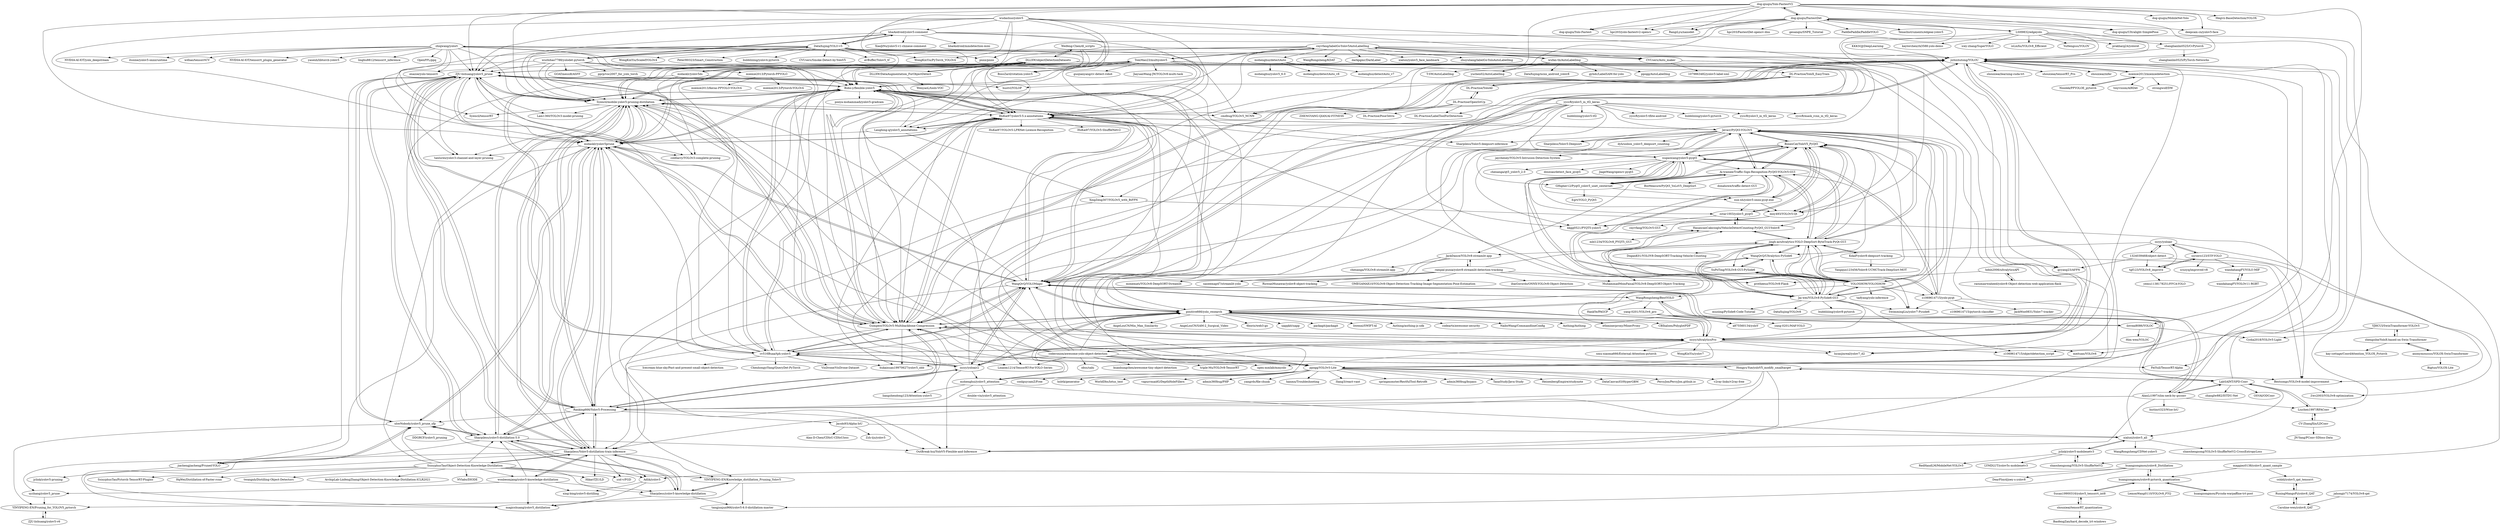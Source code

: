 digraph G {
"zhiqwang/yolort" -> "jizhishutong/YOLOU"
"zhiqwang/yolort" -> "pnnx/pnnx" ["e"=1]
"zhiqwang/yolort" -> "NVIDIA-AI-IOT/yolo_deepstream" ["e"=1]
"zhiqwang/yolort" -> "enazoe/yolo-tensorrt" ["e"=1]
"zhiqwang/yolort" -> "itsnine/yolov5-onnxruntime" ["e"=1]
"zhiqwang/yolort" -> "wdhao/tensorrtCV" ["e"=1]
"zhiqwang/yolort" -> "NVIDIA-AI-IOT/tensorrt_plugin_generator" ["e"=1]
"zhiqwang/yolort" -> "Linaom1214/TensorRT-For-YOLO-Series" ["e"=1]
"zhiqwang/yolort" -> "yasenh/libtorch-yolov5" ["e"=1]
"zhiqwang/yolort" -> "linghu8812/tensorrt_inference" ["e"=1]
"zhiqwang/yolort" -> "OpenPPL/ppq" ["e"=1]
"zhiqwang/yolort" -> "ZJU-lishuang/yolov5_prune"
"zhiqwang/yolort" -> "Bobo-y/flexible-yolov5"
"zhiqwang/yolort" -> "Syencil/tensorRT" ["e"=1]
"zhiqwang/yolort" -> "Syencil/mobile-yolov5-pruning-distillation"
"Syencil/mobile-yolov5-pruning-distillation" -> "ZJU-lishuang/yolov5_prune"
"Syencil/mobile-yolov5-pruning-distillation" -> "midasklr/yolov5prune"
"Syencil/mobile-yolov5-pruning-distillation" -> "Gumpest/YOLOv5-Multibackbone-Compression"
"Syencil/mobile-yolov5-pruning-distillation" -> "Syencil/tensorRT" ["e"=1]
"Syencil/mobile-yolov5-pruning-distillation" -> "tanluren/yolov3-channel-and-layer-pruning" ["e"=1]
"Syencil/mobile-yolov5-pruning-distillation" -> "Bobo-y/flexible-yolov5"
"Syencil/mobile-yolov5-pruning-distillation" -> "Sharpiless/yolov5-distillation-5.0"
"Syencil/mobile-yolov5-pruning-distillation" -> "coldlarry/YOLOv3-complete-pruning" ["e"=1]
"Syencil/mobile-yolov5-pruning-distillation" -> "Sharpiless/Yolov5-distillation-train-inference"
"Syencil/mobile-yolov5-pruning-distillation" -> "ppogg/YOLOv5-Lite"
"Syencil/mobile-yolov5-pruning-distillation" -> "Ranking666/Yolov5-Processing"
"Syencil/mobile-yolov5-pruning-distillation" -> "jizhishutong/YOLOU"
"Syencil/mobile-yolov5-pruning-distillation" -> "Lam1360/YOLOv3-model-pruning" ["e"=1]
"Syencil/mobile-yolov5-pruning-distillation" -> "HuKai97/yolov5-5.x-annotations"
"Syencil/mobile-yolov5-pruning-distillation" -> "cmdbug/YOLOv5_NCNN" ["e"=1]
"shanglianlm0525/CvPytorch" -> "shanglianlm0525/PyTorch-Networks" ["e"=1]
"shanglianlm0525/CvPytorch" -> "jizhishutong/YOLOU"
"DLLXW/objectDetectionDatasets" -> "DLLXW/DataAugmentation_ForObjectDetect"
"DLLXW/objectDetectionDatasets" -> "Weifeng-Chen/dl_scripts"
"DLLXW/objectDetectionDatasets" -> "Syencil/mobile-yolov5-pruning-distillation"
"DLLXW/objectDetectionDatasets" -> "ZJU-lishuang/yolov5_prune"
"DLLXW/objectDetectionDatasets" -> "Gumpest/YOLOv5-Multibackbone-Compression"
"DLLXW/objectDetectionDatasets" -> "XingZeng307/YOLOv5_with_BiFPN"
"DLLXW/objectDetectionDatasets" -> "positive666/yolo_research"
"DLLXW/objectDetectionDatasets" -> "Bobo-y/flexible-yolov5"
"DLLXW/objectDetectionDatasets" -> "HuKai97/yolov5-5.x-annotations"
"DLLXW/objectDetectionDatasets" -> "enazoe/yolo-tensorrt" ["e"=1]
"DataXujing/YOLO-v5" -> "PeterH0323/Smart_Construction" ["e"=1]
"DataXujing/YOLO-v5" -> "hhaAndroid/yolov5-comment"
"DataXujing/YOLO-v5" -> "Syencil/mobile-yolov5-pruning-distillation"
"DataXujing/YOLO-v5" -> "wuzhihao7788/yolodet-pytorch"
"DataXujing/YOLO-v5" -> "HuKai97/yolov5-5.x-annotations"
"DataXujing/YOLO-v5" -> "ZJU-lishuang/yolov5_prune"
"DataXujing/YOLO-v5" -> "cmdbug/YOLOv5_NCNN" ["e"=1]
"DataXujing/YOLO-v5" -> "CVUsers/Auto_maker"
"DataXujing/YOLO-v5" -> "bubbliiiing/yolov4-pytorch" ["e"=1]
"DataXujing/YOLO-v5" -> "Bobo-y/flexible-yolov5"
"DataXujing/YOLO-v5" -> "WongKinYiu/PyTorch_YOLOv4" ["e"=1]
"DataXujing/YOLO-v5" -> "midasklr/yolov5prune"
"DataXujing/YOLO-v5" -> "CVUsers/Smoke-Detect-by-YoloV5" ["e"=1]
"DataXujing/YOLO-v5" -> "avBuffer/Yolov5_tf" ["e"=1]
"DataXujing/YOLO-v5" -> "WongKinYiu/ScaledYOLOv4" ["e"=1]
"wudashuo/yolov5" -> "Laughing-q/yolov5_annotations"
"wudashuo/yolov5" -> "Bobo-y/flexible-yolov5"
"wudashuo/yolov5" -> "CVUsers/Auto_maker"
"wudashuo/yolov5" -> "HuKai97/yolov5-5.x-annotations"
"wudashuo/yolov5" -> "hhaAndroid/yolov5-comment"
"wudashuo/yolov5" -> "midasklr/yolov5prune"
"wudashuo/yolov5" -> "DataXujing/YOLO-v5"
"wudashuo/yolov5" -> "ZJU-lishuang/yolov5_prune"
"wudashuo/yolov5" -> "Sharpiless/Yolov5-Deepsort" ["e"=1]
"wudashuo/yolov5" -> "WongKinYiu/PyTorch_YOLOv4" ["e"=1]
"wudashuo/yolov5" -> "Sharpiless/Yolov5-deepsort-inference" ["e"=1]
"hhaAndroid/yolov5-comment" -> "Syencil/mobile-yolov5-pruning-distillation"
"hhaAndroid/yolov5-comment" -> "wuzhihao7788/yolodet-pytorch"
"hhaAndroid/yolov5-comment" -> "XiaoJiNu/yolov5-v1-chinese-comment"
"hhaAndroid/yolov5-comment" -> "DataXujing/YOLO-v5"
"hhaAndroid/yolov5-comment" -> "BossZard/rotation-yolov5" ["e"=1]
"hhaAndroid/yolov5-comment" -> "HuKai97/yolov5-5.x-annotations"
"hhaAndroid/yolov5-comment" -> "hhaAndroid/mmdetection-mini" ["e"=1]
"hhaAndroid/yolov5-comment" -> "shaoshengsong/YOLOv5-ShuffleNetV2"
"DLLXW/DataAugmentation_ForObjectDetect" -> "DLLXW/objectDetectionDatasets"
"DLLXW/DataAugmentation_ForObjectDetect" -> "WenyaoL/tools-VOC"
"mxy493/YOLOv5-Qt" -> "BonesCat/YoloV5_PyQt5"
"mxy493/YOLOv5-Qt" -> "cnyvfang/YOLOv5-GUI"
"mxy493/YOLOv5-Qt" -> "kkgg0521/PYQT5-yolov5"
"SsisyphusTao/Object-Detection-Knowledge-Distillation" -> "twangnh/Distilling-Object-Detectors" ["e"=1]
"SsisyphusTao/Object-Detection-Knowledge-Distillation" -> "Sharpiless/yolov5-knowledge-distillation"
"SsisyphusTao/Object-Detection-Knowledge-Distillation" -> "Sharpiless/Yolov5-distillation-train-inference"
"SsisyphusTao/Object-Detection-Knowledge-Distillation" -> "HikariTJU/LD" ["e"=1]
"SsisyphusTao/Object-Detection-Knowledge-Distillation" -> "Sharpiless/yolov5-distillation-5.0"
"SsisyphusTao/Object-Detection-Knowledge-Distillation" -> "Syencil/mobile-yolov5-pruning-distillation"
"SsisyphusTao/Object-Detection-Knowledge-Distillation" -> "ArchipLab-LinfengZhang/Object-Detection-Knowledge-Distillation-ICLR2021" ["e"=1]
"SsisyphusTao/Object-Detection-Knowledge-Distillation" -> "xhwNobody/yolov5_prune_sfp"
"SsisyphusTao/Object-Detection-Knowledge-Distillation" -> "NVlabs/DIODE"
"SsisyphusTao/Object-Detection-Knowledge-Distillation" -> "wonbeomjang/yolov5-knowledge-distillation"
"SsisyphusTao/Object-Detection-Knowledge-Distillation" -> "YINYIPENG-EN/Knowledge_distillation_Pruning_Yolov5"
"SsisyphusTao/Object-Detection-Knowledge-Distillation" -> "SsisyphusTao/Pytorch-TensorRT-Plugins"
"SsisyphusTao/Object-Detection-Knowledge-Distillation" -> "HqWei/Distillation-of-Faster-rcnn" ["e"=1]
"SsisyphusTao/Object-Detection-Knowledge-Distillation" -> "yzd-v/FGD" ["e"=1]
"wuzhihao7788/yolodet-pytorch" -> "hhaAndroid/yolov5-comment"
"wuzhihao7788/yolodet-pytorch" -> "miemie2013/Pytorch-PPYOLO"
"wuzhihao7788/yolodet-pytorch" -> "Syencil/mobile-yolov5-pruning-distillation"
"wuzhihao7788/yolodet-pytorch" -> "Gumpest/YOLOv5-Multibackbone-Compression"
"wuzhihao7788/yolodet-pytorch" -> "tanluren/yolov3-channel-and-layer-pruning" ["e"=1]
"wuzhihao7788/yolodet-pytorch" -> "GOATmessi8/ASFF" ["e"=1]
"wuzhihao7788/yolodet-pytorch" -> "coldlarry/YOLOv3-complete-pruning" ["e"=1]
"wuzhihao7788/yolodet-pytorch" -> "Bobo-y/flexible-yolov5"
"wuzhihao7788/yolodet-pytorch" -> "ZJU-lishuang/yolov5_prune"
"wuzhihao7788/yolodet-pytorch" -> "pprp/voc2007_for_yolo_torch" ["e"=1]
"wuzhihao7788/yolodet-pytorch" -> "DataXujing/YOLO-v5"
"xugaoxiang/yolov5-pyqt5" -> "BonesCat/YoloV5_PyQt5"
"xugaoxiang/yolov5-pyqt5" -> "Javacr/PyQt5-YOLOv5"
"xugaoxiang/yolov5-pyqt5" -> "GHigher12/Pyqt5_yolov5_unet_centernet"
"xugaoxiang/yolov5-pyqt5" -> "mxy493/YOLOv5-Qt"
"xugaoxiang/yolov5-pyqt5" -> "JiageWang/opencv-pyqt5" ["e"=1]
"xugaoxiang/yolov5-pyqt5" -> "HuKai97/yolov5-5.x-annotations"
"xugaoxiang/yolov5-pyqt5" -> "jingh-ai/ultralytics-YOLO-DeepSort-ByteTrack-PyQt-GUI"
"xugaoxiang/yolov5-pyqt5" -> "zstar1003/yolov5_pyqt5"
"xugaoxiang/yolov5-pyqt5" -> "z1069614715/yolo-pyqt"
"xugaoxiang/yolov5-pyqt5" -> "chenanga/qt5_yolov5_2.0"
"xugaoxiang/yolov5-pyqt5" -> "douxiao/detect_face_pyqt5" ["e"=1]
"xugaoxiang/yolov5-pyqt5" -> "xun-xh/yolov5-onnx-pyqt-exe"
"xugaoxiang/yolov5-pyqt5" -> "positive666/yolo_research"
"xugaoxiang/yolov5-pyqt5" -> "Jai-wei/YOLOv8-PySide6-GUI"
"xugaoxiang/yolov5-pyqt5" -> "Ai-trainee/Traffic-Sign-Recognition-PyQt5-YOLOv5-GUI"
"Hongyu-Yue/yoloV5_modify_smalltarget" -> "cv516Buaa/tph-yolov5"
"Hongyu-Yue/yoloV5_modify_smalltarget" -> "Gumpest/YOLOv5-Multibackbone-Compression"
"Hongyu-Yue/yoloV5_modify_smalltarget" -> "Sharpiless/Yolov5-distillation-train-inference"
"Hongyu-Yue/yoloV5_modify_smalltarget" -> "OutBreak-hui/YoloV5-Flexible-and-Inference"
"Hongyu-Yue/yoloV5_modify_smalltarget" -> "LabSAINT/SPD-Conv"
"Hongyu-Yue/yoloV5_modify_smalltarget" -> "Ranking666/Yolov5-Processing"
"Hongyu-Yue/yoloV5_modify_smalltarget" -> "Bestsongc/YOLOv8-model-improvement"
"ZJU-lishuang/yolov5_prune" -> "midasklr/yolov5prune"
"ZJU-lishuang/yolov5_prune" -> "Syencil/mobile-yolov5-pruning-distillation"
"ZJU-lishuang/yolov5_prune" -> "Gumpest/YOLOv5-Multibackbone-Compression"
"ZJU-lishuang/yolov5_prune" -> "tanluren/yolov3-channel-and-layer-pruning" ["e"=1]
"ZJU-lishuang/yolov5_prune" -> "Ranking666/Yolov5-Processing"
"ZJU-lishuang/yolov5_prune" -> "xhwNobody/yolov5_prune_sfp"
"ZJU-lishuang/yolov5_prune" -> "jiachengjiacheng/Pruned-YOLO"
"ZJU-lishuang/yolov5_prune" -> "Bobo-y/flexible-yolov5"
"ZJU-lishuang/yolov5_prune" -> "Sharpiless/Yolov5-distillation-train-inference"
"ZJU-lishuang/yolov5_prune" -> "coldlarry/YOLOv3-complete-pruning" ["e"=1]
"ZJU-lishuang/yolov5_prune" -> "HuKai97/yolov5-5.x-annotations"
"ZJU-lishuang/yolov5_prune" -> "cv516Buaa/tph-yolov5"
"ZJU-lishuang/yolov5_prune" -> "Sharpiless/yolov5-distillation-5.0"
"ZJU-lishuang/yolov5_prune" -> "Lam1360/YOLOv3-model-pruning" ["e"=1]
"ZJU-lishuang/yolov5_prune" -> "ppogg/YOLOv5-Lite"
"CVUsers/Auto_maker" -> "kkgg0521/PYQT5-yolov5"
"CVUsers/Auto_maker" -> "mxy493/YOLOv5-Qt"
"CVUsers/Auto_maker" -> "1079863482/yolov5-label-xml"
"cnyvfang/labelGo-Yolov5AutoLabelImg" -> "wufan-tb/AutoLabelImg"
"cnyvfang/labelGo-Yolov5AutoLabelImg" -> "Gumpest/YOLOv5-Multibackbone-Compression"
"cnyvfang/labelGo-Yolov5AutoLabelImg" -> "mxy493/YOLOv5-Qt"
"cnyvfang/labelGo-Yolov5AutoLabelImg" -> "ZJU-lishuang/yolov5_prune"
"cnyvfang/labelGo-Yolov5AutoLabelImg" -> "Syencil/mobile-yolov5-pruning-distillation"
"cnyvfang/labelGo-Yolov5AutoLabelImg" -> "CVUsers/Auto_maker"
"cnyvfang/labelGo-Yolov5AutoLabelImg" -> "WangRongsheng/KDAT"
"cnyvfang/labelGo-Yolov5AutoLabelImg" -> "HuKai97/yolov5-5.x-annotations"
"cnyvfang/labelGo-Yolov5AutoLabelImg" -> "TomMao23/multiyolov5"
"cnyvfang/labelGo-Yolov5AutoLabelImg" -> "mohenghui/detectAuto"
"cnyvfang/labelGo-Yolov5AutoLabelImg" -> "darkpgmr/DarkLabel" ["e"=1]
"cnyvfang/labelGo-Yolov5AutoLabelImg" -> "xialuxi/yolov5_face_landmark" ["e"=1]
"cnyvfang/labelGo-Yolov5AutoLabelImg" -> "jizhishutong/YOLOU"
"cnyvfang/labelGo-Yolov5AutoLabelImg" -> "zhuyuliang/labelGo-YoloAutoLabelImg"
"ppogg/YOLOv5-Lite" -> "springmonster/RestfulTool-Retrofit" ["e"=1]
"ppogg/YOLOv5-Lite" -> "admin360bug/bypass" ["e"=1]
"ppogg/YOLOv5-Lite" -> "TanaStudy/Java-Study" ["e"=1]
"ppogg/YOLOv5-Lite" -> "HeisenbergEmpire/studynote" ["e"=1]
"ppogg/YOLOv5-Lite" -> "DataCanvasIO/HyperGBM" ["e"=1]
"ppogg/YOLOv5-Lite" -> "PercyJon/PercyJon.github.io" ["e"=1]
"ppogg/YOLOv5-Lite" -> "v2ray-links/v2ray-free" ["e"=1]
"ppogg/YOLOv5-Lite" -> "coolguycamZ/Free" ["e"=1]
"ppogg/YOLOv5-Lite" -> "hsbtk/generator" ["e"=1]
"ppogg/YOLOv5-Lite" -> "WorldDbs/lotus_test" ["e"=1]
"ppogg/YOLOv5-Lite" -> "vapurrmaidG/DepthHoleFillerx" ["e"=1]
"ppogg/YOLOv5-Lite" -> "admin360bug/PHP" ["e"=1]
"ppogg/YOLOv5-Lite" -> "yangrds/file-chunk" ["e"=1]
"ppogg/YOLOv5-Lite" -> "hanmn/Troubleshooting" ["e"=1]
"ppogg/YOLOv5-Lite" -> "3lang3/react-vant" ["e"=1]
"Laughing-q/yolov5_annotations" -> "HuKai97/yolov5-5.x-annotations"
"Laughing-q/yolov5_annotations" -> "XingZeng307/YOLOv5_with_BiFPN"
"Laughing-q/yolov5_annotations" -> "Bobo-y/flexible-yolov5"
"Laughing-q/yolov5_annotations" -> "midasklr/yolov5prune"
"Bobo-y/flexible-yolov5" -> "Gumpest/YOLOv5-Multibackbone-Compression"
"Bobo-y/flexible-yolov5" -> "Syencil/mobile-yolov5-pruning-distillation"
"Bobo-y/flexible-yolov5" -> "Ranking666/Yolov5-Processing"
"Bobo-y/flexible-yolov5" -> "ZJU-lishuang/yolov5_prune"
"Bobo-y/flexible-yolov5" -> "midasklr/yolov5prune"
"Bobo-y/flexible-yolov5" -> "positive666/yolo_research"
"Bobo-y/flexible-yolov5" -> "cv516Buaa/tph-yolov5"
"Bobo-y/flexible-yolov5" -> "HuKai97/yolov5-5.x-annotations"
"Bobo-y/flexible-yolov5" -> "iscyy/ultralyticsPro"
"Bobo-y/flexible-yolov5" -> "jizhishutong/YOLOU"
"Bobo-y/flexible-yolov5" -> "WangQvQ/YOLOMagic"
"Bobo-y/flexible-yolov5" -> "OutBreak-hui/YoloV5-Flexible-and-Inference"
"Bobo-y/flexible-yolov5" -> "ppogg/YOLOv5-Lite"
"Bobo-y/flexible-yolov5" -> "pooya-mohammadi/yolov5-gradcam" ["e"=1]
"Bobo-y/flexible-yolov5" -> "hukaixuan19970627/yolov5_obb" ["e"=1]
"positive666/yolo_research" -> "uappkit/uapp" ["e"=1]
"positive666/yolo_research" -> "packagit/packagit" ["e"=1]
"positive666/yolo_research" -> "Gumpest/YOLOv5-Multibackbone-Compression"
"positive666/yolo_research" -> "liwenxi/SWIFT-AI" ["e"=1]
"positive666/yolo_research" -> "Authing/authing-js-sdk" ["e"=1]
"positive666/yolo_research" -> "codeartx/awesome-security" ["e"=1]
"positive666/yolo_research" -> "NaiboWang/CommandlineConfig" ["e"=1]
"positive666/yolo_research" -> "mohenghui/yolov5_attention"
"positive666/yolo_research" -> "WangQvQ/YOLOMagic"
"positive666/yolo_research" -> "Authing/Authing" ["e"=1]
"positive666/yolo_research" -> "ethminerproxy/MinerProxy" ["e"=1]
"positive666/yolo_research" -> "CBIhalsen/PolyglotPDF" ["e"=1]
"positive666/yolo_research" -> "AngeLouCN/Min_Max_Similarity" ["e"=1]
"positive666/yolo_research" -> "AngeLouCN/SAM-2_Surgical_Video" ["e"=1]
"positive666/yolo_research" -> "6boris/web3-go" ["e"=1]
"xhwNobody/yolov5_prune_sfp" -> "jiachengjiacheng/Pruned-YOLO"
"xhwNobody/yolov5_prune_sfp" -> "midasklr/yolov5prune"
"xhwNobody/yolov5_prune_sfp" -> "ZJU-lishuang/yolov5_prune"
"xhwNobody/yolov5_prune_sfp" -> "YINYIPENG-EN/Pruning_for_YOLOV5_pytorch"
"xhwNobody/yolov5_prune_sfp" -> "Sharpiless/yolov5-distillation-5.0"
"xhwNobody/yolov5_prune_sfp" -> "DDGRCF/yolov5_pruning"
"DL-Practise/OpenSitUp" -> "DL-Practise/PoseTetris"
"DL-Practise/OpenSitUp" -> "DL-Practise/YoloAll"
"DL-Practise/OpenSitUp" -> "DL-Practise/LabelToolForDetection"
"DL-Practise/OpenSitUp" -> "ZHENGYANG-QIAN/AI-FITNESS"
"dog-qiuqiu/Yolo-FastestV2" -> "dog-qiuqiu/Yolo-Fastest" ["e"=1]
"dog-qiuqiu/Yolo-FastestV2" -> "dog-qiuqiu/FastestDet"
"dog-qiuqiu/Yolo-FastestV2" -> "hpc203/yolo-fastestv2-opencv" ["e"=1]
"dog-qiuqiu/Yolo-FastestV2" -> "ppogg/YOLOv5-Lite"
"dog-qiuqiu/Yolo-FastestV2" -> "RangiLyu/nanodet" ["e"=1]
"dog-qiuqiu/Yolo-FastestV2" -> "dog-qiuqiu/Ultralight-SimplePose" ["e"=1]
"dog-qiuqiu/Yolo-FastestV2" -> "cmdbug/YOLOv5_NCNN" ["e"=1]
"dog-qiuqiu/Yolo-FastestV2" -> "dog-qiuqiu/MobileNet-Yolo" ["e"=1]
"dog-qiuqiu/Yolo-FastestV2" -> "ZJU-lishuang/yolov5_prune"
"dog-qiuqiu/Yolo-FastestV2" -> "jizhishutong/YOLOU"
"dog-qiuqiu/Yolo-FastestV2" -> "Syencil/mobile-yolov5-pruning-distillation"
"dog-qiuqiu/Yolo-FastestV2" -> "Gumpest/YOLOv5-Multibackbone-Compression"
"dog-qiuqiu/Yolo-FastestV2" -> "deepcam-cn/yolov5-face" ["e"=1]
"dog-qiuqiu/Yolo-FastestV2" -> "midasklr/yolov5prune"
"dog-qiuqiu/Yolo-FastestV2" -> "Megvii-BaseDetection/YOLOX" ["e"=1]
"XingZeng307/YOLOv5_with_BiFPN" -> "liangzhendong123/Attention-yolov5"
"XingZeng307/YOLOv5_with_BiFPN" -> "xialuxi/yolov5_all"
"KKKSQJ/DeepLearning" -> "jizhishutong/YOLOU"
"BonesCat/YoloV5_PyQt5" -> "xugaoxiang/yolov5-pyqt5"
"BonesCat/YoloV5_PyQt5" -> "mxy493/YOLOv5-Qt"
"BonesCat/YoloV5_PyQt5" -> "zstar1003/yolov5_pyqt5"
"BonesCat/YoloV5_PyQt5" -> "kkgg0521/PYQT5-yolov5"
"BonesCat/YoloV5_PyQt5" -> "xun-xh/yolov5-onnx-pyqt-exe"
"BonesCat/YoloV5_PyQt5" -> "GHigher12/Pyqt5_yolov5_unet_centernet"
"BonesCat/YoloV5_PyQt5" -> "Javacr/PyQt5-YOLOv5"
"BonesCat/YoloV5_PyQt5" -> "Ai-trainee/Traffic-Sign-Recognition-PyQt5-YOLOv5-GUI"
"BonesCat/YoloV5_PyQt5" -> "jaycheney/YOLOv5-Intrusion-Detection-System"
"midasklr/yolov5prune" -> "ZJU-lishuang/yolov5_prune"
"midasklr/yolov5prune" -> "Syencil/mobile-yolov5-pruning-distillation"
"midasklr/yolov5prune" -> "Gumpest/YOLOv5-Multibackbone-Compression"
"midasklr/yolov5prune" -> "Sharpiless/Yolov5-distillation-train-inference"
"midasklr/yolov5prune" -> "Ranking666/Yolov5-Processing"
"midasklr/yolov5prune" -> "xhwNobody/yolov5_prune_sfp"
"midasklr/yolov5prune" -> "tanluren/yolov3-channel-and-layer-pruning" ["e"=1]
"midasklr/yolov5prune" -> "Sharpiless/yolov5-distillation-5.0"
"midasklr/yolov5prune" -> "Bobo-y/flexible-yolov5"
"midasklr/yolov5prune" -> "YINYIPENG-EN/Knowledge_distillation_Pruning_Yolov5"
"midasklr/yolov5prune" -> "WangQvQ/YOLOMagic"
"midasklr/yolov5prune" -> "ppogg/YOLOv5-Lite"
"midasklr/yolov5prune" -> "uyzhang/yolov5_prune"
"midasklr/yolov5prune" -> "HuKai97/yolov5-5.x-annotations"
"midasklr/yolov5prune" -> "coldlarry/YOLOv3-complete-pruning" ["e"=1]
"Sharpiless/Yolov5-distillation-train-inference" -> "Sharpiless/yolov5-distillation-5.0"
"Sharpiless/Yolov5-distillation-train-inference" -> "Sharpiless/yolov5-knowledge-distillation"
"Sharpiless/Yolov5-distillation-train-inference" -> "midasklr/yolov5prune"
"Sharpiless/Yolov5-distillation-train-inference" -> "Syencil/mobile-yolov5-pruning-distillation"
"Sharpiless/Yolov5-distillation-train-inference" -> "ZJU-lishuang/yolov5_prune"
"Sharpiless/Yolov5-distillation-train-inference" -> "Adlik/yolov5"
"Sharpiless/Yolov5-distillation-train-inference" -> "magicshuang/yolov5_distillation"
"Sharpiless/Yolov5-distillation-train-inference" -> "jiachengjiacheng/Pruned-YOLO"
"Sharpiless/Yolov5-distillation-train-inference" -> "SsisyphusTao/Object-Detection-Knowledge-Distillation"
"Sharpiless/Yolov5-distillation-train-inference" -> "YINYIPENG-EN/Knowledge_distillation_Pruning_Yolov5"
"Sharpiless/Yolov5-distillation-train-inference" -> "yzd-v/FGD" ["e"=1]
"Sharpiless/Yolov5-distillation-train-inference" -> "xhwNobody/yolov5_prune_sfp"
"Sharpiless/Yolov5-distillation-train-inference" -> "wonbeomjang/yolov5-knowledge-distillation"
"Sharpiless/Yolov5-distillation-train-inference" -> "Ranking666/Yolov5-Processing"
"Sharpiless/Yolov5-distillation-train-inference" -> "HikariTJU/LD" ["e"=1]
"Sharpiless/yolov5-distillation-5.0" -> "Sharpiless/Yolov5-distillation-train-inference"
"Sharpiless/yolov5-distillation-5.0" -> "Sharpiless/yolov5-knowledge-distillation"
"Sharpiless/yolov5-distillation-5.0" -> "Ranking666/Yolov5-Processing"
"Sharpiless/yolov5-distillation-5.0" -> "magicshuang/yolov5_distillation"
"Sharpiless/yolov5-distillation-5.0" -> "Syencil/mobile-yolov5-pruning-distillation"
"Sharpiless/yolov5-distillation-5.0" -> "xhwNobody/yolov5_prune_sfp"
"Sharpiless/yolov5-distillation-5.0" -> "midasklr/yolov5prune"
"Sharpiless/yolov5-distillation-5.0" -> "Adlik/yolov5"
"Sharpiless/yolov5-distillation-5.0" -> "ZJU-lishuang/yolov5_prune"
"Sharpiless/yolov5-distillation-5.0" -> "OutBreak-hui/YoloV5-Flexible-and-Inference"
"shaoshengsong/YOLOv5-ShuffleNetV2" -> "jylink/yolov5-mobilenetv3"
"maggiez0138/yolov5_quant_sample" -> "cshbli/yolov5_qat_tensorrt"
"maggiez0138/yolov5_quant_sample" -> "huangzongmou/yolov8-pytorch_quantization"
"Sharpiless/yolov5-knowledge-distillation" -> "Sharpiless/Yolov5-distillation-train-inference"
"Sharpiless/yolov5-knowledge-distillation" -> "Sharpiless/yolov5-distillation-5.0"
"Sharpiless/yolov5-knowledge-distillation" -> "YINYIPENG-EN/Knowledge_distillation_Pruning_Yolov5"
"Sharpiless/yolov5-knowledge-distillation" -> "tangjunjun966/yolov5-6.0-distillation-master"
"Sharpiless/yolov5-knowledge-distillation" -> "magicshuang/yolov5_distillation"
"jylink/yolov5-mobilenetv3" -> "LYMDLUT/yolov5s-mobilenetv3"
"jylink/yolov5-mobilenetv3" -> "RedHandLM/MobileNet-YOLOv5"
"jylink/yolov5-mobilenetv3" -> "xialuxi/yolov5_all"
"jylink/yolov5-mobilenetv3" -> "shaoshengsong/YOLOv5-ShuffleNetV2"
"TomMao23/multiyolov5" -> "midasklr/yolov5ds"
"TomMao23/multiyolov5" -> "hustvl/YOLOP" ["e"=1]
"TomMao23/multiyolov5" -> "Gumpest/YOLOv5-Multibackbone-Compression"
"TomMao23/multiyolov5" -> "Syencil/mobile-yolov5-pruning-distillation"
"TomMao23/multiyolov5" -> "lucasjinreal/yolov7_d2" ["e"=1]
"TomMao23/multiyolov5" -> "iscyy/ultralyticsPro"
"TomMao23/multiyolov5" -> "midasklr/yolov5prune"
"TomMao23/multiyolov5" -> "HuKai97/yolov5-5.x-annotations"
"TomMao23/multiyolov5" -> "guojianyang/cv-detect-robot" ["e"=1]
"TomMao23/multiyolov5" -> "Bobo-y/flexible-yolov5"
"TomMao23/multiyolov5" -> "BossZard/rotation-yolov5" ["e"=1]
"TomMao23/multiyolov5" -> "ZJU-lishuang/yolov5_prune"
"TomMao23/multiyolov5" -> "WangQvQ/YOLOMagic"
"TomMao23/multiyolov5" -> "cnyvfang/labelGo-Yolov5AutoLabelImg"
"TomMao23/multiyolov5" -> "JiayuanWang-JW/YOLOv8-multi-task" ["e"=1]
"Weifeng-Chen/dl_scripts" -> "DLLXW/objectDetectionDatasets"
"Weifeng-Chen/dl_scripts" -> "Gumpest/YOLOv5-Multibackbone-Compression"
"Weifeng-Chen/dl_scripts" -> "Laughing-q/yolov5_annotations"
"Weifeng-Chen/dl_scripts" -> "gyyang23/AFPN" ["e"=1]
"wufan-tb/AutoLabelImg" -> "cnyvfang/labelGo-Yolov5AutoLabelImg"
"wufan-tb/AutoLabelImg" -> "ppogg/AutoLabelImg"
"wufan-tb/AutoLabelImg" -> "T-SW/AutoLabelImg"
"wufan-tb/AutoLabelImg" -> "yuchen02/AutoLabelImg"
"wufan-tb/AutoLabelImg" -> "DataXujing/ncnn_android_yolov8" ["e"=1]
"wufan-tb/AutoLabelImg" -> "gyhdc/LabelSAM-for-yolo"
"jiachengjiacheng/Pruned-YOLO" -> "jylink/yolov5-pruning"
"jiachengjiacheng/Pruned-YOLO" -> "xhwNobody/yolov5_prune_sfp"
"DL-Practise/YoloAll" -> "DL-Practise/YoloX_EasyTrain"
"DL-Practise/YoloAll" -> "DL-Practise/OpenSitUp"
"miemie2013/Pytorch-PPYOLO" -> "miemie2013/Keras-PPYOLO-YOLOv4"
"miemie2013/Pytorch-PPYOLO" -> "miemie2013/Pytorch-YOLOv4"
"Javacr/PyQt5-YOLOv5" -> "Jai-wei/YOLOv8-PySide6-GUI"
"Javacr/PyQt5-YOLOv5" -> "xugaoxiang/yolov5-pyqt5"
"Javacr/PyQt5-YOLOv5" -> "BonesCat/YoloV5_PyQt5"
"Javacr/PyQt5-YOLOv5" -> "iscyy/ultralyticsPro"
"Javacr/PyQt5-YOLOv5" -> "jingh-ai/ultralytics-YOLO-DeepSort-ByteTrack-PyQt-GUI"
"Javacr/PyQt5-YOLOv5" -> "positive666/yolo_research"
"Javacr/PyQt5-YOLOv5" -> "Sharpiless/Yolov5-Deepsort" ["e"=1]
"Javacr/PyQt5-YOLOv5" -> "HuKai97/yolov5-5.x-annotations"
"Javacr/PyQt5-YOLOv5" -> "YOLOSHOW/YOLOSHOW"
"Javacr/PyQt5-YOLOv5" -> "Gumpest/YOLOv5-Multibackbone-Compression"
"Javacr/PyQt5-YOLOv5" -> "dyh/unbox_yolov5_deepsort_counting" ["e"=1]
"Javacr/PyQt5-YOLOv5" -> "Ai-trainee/Traffic-Sign-Recognition-PyQt5-YOLOv5-GUI"
"Javacr/PyQt5-YOLOv5" -> "WangQvQ/YOLOMagic"
"Javacr/PyQt5-YOLOv5" -> "GHigher12/Pyqt5_yolov5_unet_centernet"
"Javacr/PyQt5-YOLOv5" -> "Sharpiless/Yolov5-deepsort-inference" ["e"=1]
"Gumpest/YOLOv5-Multibackbone-Compression" -> "cv516Buaa/tph-yolov5"
"Gumpest/YOLOv5-Multibackbone-Compression" -> "Bobo-y/flexible-yolov5"
"Gumpest/YOLOv5-Multibackbone-Compression" -> "ZJU-lishuang/yolov5_prune"
"Gumpest/YOLOv5-Multibackbone-Compression" -> "Syencil/mobile-yolov5-pruning-distillation"
"Gumpest/YOLOv5-Multibackbone-Compression" -> "midasklr/yolov5prune"
"Gumpest/YOLOv5-Multibackbone-Compression" -> "positive666/yolo_research"
"Gumpest/YOLOv5-Multibackbone-Compression" -> "Ranking666/Yolov5-Processing"
"Gumpest/YOLOv5-Multibackbone-Compression" -> "iscyy/ultralyticsPro"
"Gumpest/YOLOv5-Multibackbone-Compression" -> "HuKai97/yolov5-5.x-annotations"
"Gumpest/YOLOv5-Multibackbone-Compression" -> "WangQvQ/YOLOMagic"
"Gumpest/YOLOv5-Multibackbone-Compression" -> "ppogg/YOLOv5-Lite"
"Gumpest/YOLOv5-Multibackbone-Compression" -> "jizhishutong/YOLOU"
"Gumpest/YOLOv5-Multibackbone-Compression" -> "hukaixuan19970627/yolov5_obb" ["e"=1]
"Gumpest/YOLOv5-Multibackbone-Compression" -> "Sharpiless/Yolov5-distillation-train-inference"
"Gumpest/YOLOv5-Multibackbone-Compression" -> "lucasjinreal/yolov7_d2" ["e"=1]
"coderonion/awesome-yolo-object-detection" -> "iscyy/ultralyticsPro"
"coderonion/awesome-yolo-object-detection" -> "Gumpest/YOLOv5-Multibackbone-Compression"
"coderonion/awesome-yolo-object-detection" -> "Linaom1214/TensorRT-For-YOLO-Series" ["e"=1]
"coderonion/awesome-yolo-object-detection" -> "jizhishutong/YOLOU"
"coderonion/awesome-yolo-object-detection" -> "kuanhungchen/awesome-tiny-object-detection" ["e"=1]
"coderonion/awesome-yolo-object-detection" -> "Syencil/mobile-yolov5-pruning-distillation"
"coderonion/awesome-yolo-object-detection" -> "open-mmlab/mmyolo" ["e"=1]
"coderonion/awesome-yolo-object-detection" -> "triple-Mu/YOLOv8-TensorRT" ["e"=1]
"coderonion/awesome-yolo-object-detection" -> "FeiYull/TensorRT-Alpha" ["e"=1]
"coderonion/awesome-yolo-object-detection" -> "hukaixuan19970627/yolov5_obb" ["e"=1]
"coderonion/awesome-yolo-object-detection" -> "ppogg/YOLOv5-Lite"
"coderonion/awesome-yolo-object-detection" -> "WangQvQ/YOLOMagic"
"coderonion/awesome-yolo-object-detection" -> "Bobo-y/flexible-yolov5"
"coderonion/awesome-yolo-object-detection" -> "positive666/yolo_research"
"coderonion/awesome-yolo-object-detection" -> "obss/sahi" ["e"=1]
"mohenghui/yolov5_attention" -> "positive666/yolo_research"
"mohenghui/yolov5_attention" -> "double-vin/yolov5_attention"
"mohenghui/yolov5_attention" -> "liangzhendong123/Attention-yolov5"
"mohenghui/yolov5_attention" -> "xialuxi/yolov5_all"
"mohenghui/yolov5_attention" -> "Ranking666/Yolov5-Processing"
"HuKai97/yolov5-5.x-annotations" -> "Laughing-q/yolov5_annotations"
"HuKai97/yolov5-5.x-annotations" -> "Gumpest/YOLOv5-Multibackbone-Compression"
"HuKai97/yolov5-5.x-annotations" -> "WangQvQ/YOLOMagic"
"HuKai97/yolov5-5.x-annotations" -> "ZJU-lishuang/yolov5_prune"
"HuKai97/yolov5-5.x-annotations" -> "Bobo-y/flexible-yolov5"
"HuKai97/yolov5-5.x-annotations" -> "Syencil/mobile-yolov5-pruning-distillation"
"HuKai97/yolov5-5.x-annotations" -> "cv516Buaa/tph-yolov5"
"HuKai97/yolov5-5.x-annotations" -> "positive666/yolo_research"
"HuKai97/yolov5-5.x-annotations" -> "midasklr/yolov5prune"
"HuKai97/yolov5-5.x-annotations" -> "iscyy/ultralyticsPro"
"HuKai97/yolov5-5.x-annotations" -> "HuKai97/YOLOv5-LPRNet-Licence-Recognition" ["e"=1]
"HuKai97/yolov5-5.x-annotations" -> "ppogg/YOLOv5-Lite"
"HuKai97/yolov5-5.x-annotations" -> "hukaixuan19970627/yolov5_obb" ["e"=1]
"HuKai97/yolov5-5.x-annotations" -> "Javacr/PyQt5-YOLOv5"
"HuKai97/yolov5-5.x-annotations" -> "HuKai97/YOLOv5-ShuffleNetv2"
"cv516Buaa/tph-yolov5" -> "Gumpest/YOLOv5-Multibackbone-Compression"
"cv516Buaa/tph-yolov5" -> "Bobo-y/flexible-yolov5"
"cv516Buaa/tph-yolov5" -> "iscyy/ultralyticsPro"
"cv516Buaa/tph-yolov5" -> "ZJU-lishuang/yolov5_prune"
"cv516Buaa/tph-yolov5" -> "Hongyu-Yue/yoloV5_modify_smalltarget"
"cv516Buaa/tph-yolov5" -> "positive666/yolo_research"
"cv516Buaa/tph-yolov5" -> "HuKai97/yolov5-5.x-annotations"
"cv516Buaa/tph-yolov5" -> "WangQvQ/YOLOMagic"
"cv516Buaa/tph-yolov5" -> "ChenhongyiYang/QueryDet-PyTorch" ["e"=1]
"cv516Buaa/tph-yolov5" -> "jizhishutong/YOLOU"
"cv516Buaa/tph-yolov5" -> "iscyy/yoloair2"
"cv516Buaa/tph-yolov5" -> "VisDrone/VisDrone-Dataset" ["e"=1]
"cv516Buaa/tph-yolov5" -> "midasklr/yolov5prune"
"cv516Buaa/tph-yolov5" -> "Syencil/mobile-yolov5-pruning-distillation"
"cv516Buaa/tph-yolov5" -> "Icecream-blue-sky/Past-and-present-small-object-detection" ["e"=1]
"DL-Practise/YoloX_EasyTrain" -> "DL-Practise/YoloAll"
"DL-Practise/YoloX_EasyTrain" -> "DL-Practise/LabelToolForDetection"
"yyccR/yolov5_in_tf2_keras" -> "HuKai97/yolov5-5.x-annotations"
"yyccR/yolov5_in_tf2_keras" -> "yyccR/yolov5-tflite-android" ["e"=1]
"yyccR/yolov5_in_tf2_keras" -> "bubbliiiing/yolov5-pytorch" ["e"=1]
"yyccR/yolov5_in_tf2_keras" -> "mohenghui/yolov5_attention"
"yyccR/yolov5_in_tf2_keras" -> "yyccR/yolov3_in_tf2_keras"
"yyccR/yolov5_in_tf2_keras" -> "WangQvQ/YOLOMagic"
"yyccR/yolov5_in_tf2_keras" -> "Gumpest/YOLOv5-Multibackbone-Compression"
"yyccR/yolov5_in_tf2_keras" -> "yyccR/mask_rcnn_in_tf2_keras"
"yyccR/yolov5_in_tf2_keras" -> "positive666/yolo_research"
"yyccR/yolov5_in_tf2_keras" -> "Laughing-q/yolov5_annotations"
"yyccR/yolov5_in_tf2_keras" -> "bubbliiiing/yolov5-tf2" ["e"=1]
"yyccR/yolov5_in_tf2_keras" -> "Sharpiless/Yolov5-distillation-train-inference"
"yyccR/yolov5_in_tf2_keras" -> "Javacr/PyQt5-YOLOv5"
"yyccR/yolov5_in_tf2_keras" -> "xugaoxiang/yolov5-pyqt5"
"Ranking666/Yolov5-Processing" -> "Gumpest/YOLOv5-Multibackbone-Compression"
"Ranking666/Yolov5-Processing" -> "Sharpiless/yolov5-distillation-5.0"
"Ranking666/Yolov5-Processing" -> "midasklr/yolov5prune"
"Ranking666/Yolov5-Processing" -> "ZJU-lishuang/yolov5_prune"
"Ranking666/Yolov5-Processing" -> "Syencil/mobile-yolov5-pruning-distillation"
"Ranking666/Yolov5-Processing" -> "Bobo-y/flexible-yolov5"
"Ranking666/Yolov5-Processing" -> "OutBreak-hui/YoloV5-Flexible-and-Inference"
"Ranking666/Yolov5-Processing" -> "xhwNobody/yolov5_prune_sfp"
"Ranking666/Yolov5-Processing" -> "iscyy/yoloair2"
"Ranking666/Yolov5-Processing" -> "Sharpiless/Yolov5-distillation-train-inference"
"Ranking666/Yolov5-Processing" -> "Jacobi93/Alpha-IoU"
"midasklr/yolov5ds" -> "TomMao23/multiyolov5"
"midasklr/yolov5ds" -> "Sharpiless/yolov5-distillation-5.0"
"midasklr/yolov5ds" -> "hustvl/YOLOP" ["e"=1]
"midasklr/yolov5ds" -> "midasklr/yolov5prune"
"WangQvQ/YOLOMagic" -> "iscyy/ultralyticsPro"
"WangQvQ/YOLOMagic" -> "positive666/yolo_research"
"WangQvQ/YOLOMagic" -> "HuKai97/yolov5-5.x-annotations"
"WangQvQ/YOLOMagic" -> "Gumpest/YOLOv5-Multibackbone-Compression"
"WangQvQ/YOLOMagic" -> "iscyy/yoloair2"
"WangQvQ/YOLOMagic" -> "midasklr/yolov5prune"
"WangQvQ/YOLOMagic" -> "jizhishutong/YOLOU"
"WangQvQ/YOLOMagic" -> "AlanLi1997/slim-neck-by-gsconv"
"WangQvQ/YOLOMagic" -> "WangRongsheng/BestYOLO"
"WangQvQ/YOLOMagic" -> "Bobo-y/flexible-yolov5"
"WangQvQ/YOLOMagic" -> "ZJU-lishuang/yolov5_prune"
"WangQvQ/YOLOMagic" -> "cv516Buaa/tph-yolov5"
"WangQvQ/YOLOMagic" -> "Ranking666/Yolov5-Processing"
"WangQvQ/YOLOMagic" -> "Syencil/mobile-yolov5-pruning-distillation"
"WangQvQ/YOLOMagic" -> "OutBreak-hui/YoloV5-Flexible-and-Inference"
"zhengzihe/YoloX-based-on-Swin-Transformer" -> "anonymoussss/YOLOX-SwinTransformer"
"zhengzihe/YoloX-based-on-Swin-Transformer" -> "YJHCUI/SwinTransformer-YOLOv5"
"zhengzihe/YoloX-based-on-Swin-Transformer" -> "kay-cottage/CoordAttention_YOLOX_Pytorch"
"xialuxi/yolov5_all" -> "WangRongsheng/CDNet-yolov5"
"xialuxi/yolov5_all" -> "shaoshengsong/YOLOv5-ShuffleNetV2-CrossEntropyLoss"
"xialuxi/yolov5_all" -> "jylink/yolov5-mobilenetv3"
"miemie2013/miemiedetection" -> "Nioolek/PPYOLOE_pytorch"
"miemie2013/miemiedetection" -> "jizhishutong/YOLOU"
"miemie2013/miemiedetection" -> "tinyvision/AIRDet"
"miemie2013/miemiedetection" -> "strongwolf/DW" ["e"=1]
"miemie2013/miemiedetection" -> "iloveai8086/YOLOC"
"Nioolek/PPYOLOE_pytorch" -> "miemie2013/miemiedetection"
"Jacobi93/Alpha-IoU" -> "xialuxi/yolov5_all"
"Jacobi93/Alpha-IoU" -> "Zzh-tju/yolov5" ["e"=1]
"Jacobi93/Alpha-IoU" -> "Alan-D-Chen/CDIoU-CDIoUloss"
"uyzhang/yolov5_prune" -> "YINYIPENG-EN/Pruning_for_YOLOV5_pytorch"
"ZJU-lishuang/yolov5-v6" -> "YINYIPENG-EN/Pruning_for_YOLOV5_pytorch"
"wonbeomjang/yolov5-knowledge-distillation" -> "magicshuang/yolov5_distillation"
"wonbeomjang/yolov5-knowledge-distillation" -> "xing-bing/yolov5-distilling"
"wonbeomjang/yolov5-knowledge-distillation" -> "Sharpiless/yolov5-knowledge-distillation"
"wonbeomjang/yolov5-knowledge-distillation" -> "Sharpiless/Yolov5-distillation-train-inference"
"wonbeomjang/yolov5-knowledge-distillation" -> "Sharpiless/yolov5-distillation-5.0"
"wonbeomjang/yolov5-knowledge-distillation" -> "uyzhang/yolov5_prune"
"Adlik/yolov5" -> "magicshuang/yolov5_distillation"
"Adlik/yolov5" -> "xing-bing/yolov5-distilling"
"mohenghui/detectAuto" -> "mohenghui/detectAuto_v8"
"mohenghui/detectAuto" -> "mohenghui/detectAuto_v7"
"mohenghui/detectAuto" -> "mohenghui/yolov5_6.0"
"mohenghui/detectAuto" -> "DL-Practise/YoloX_EasyTrain"
"anonymoussss/YOLOX-SwinTransformer" -> "zhengzihe/YoloX-based-on-Swin-Transformer"
"anonymoussss/YOLOX-SwinTransformer" -> "Bigtuo/YOLOX-Lite"
"LSH9832/edgeyolo" -> "dog-qiuqiu/FastestDet"
"LSH9832/edgeyolo" -> "jizhishutong/YOLOU"
"LSH9832/edgeyolo" -> "kaylorchen/rk3588-yolo-demo" ["e"=1]
"LSH9832/edgeyolo" -> "icey-zhang/SuperYOLO" ["e"=1]
"LSH9832/edgeyolo" -> "isLinXu/YOLOv8_Efficient" ["e"=1]
"LSH9832/edgeyolo" -> "YuHengsss/YOLOV" ["e"=1]
"LSH9832/edgeyolo" -> "shanglianlm0525/CvPytorch"
"LSH9832/edgeyolo" -> "Liuchen1997/RFAConv"
"LSH9832/edgeyolo" -> "gyyang23/AFPN" ["e"=1]
"LSH9832/edgeyolo" -> "prakharg24/yoloret"
"AlanLi1997/slim-neck-by-gsconv" -> "LabSAINT/SPD-Conv"
"AlanLi1997/slim-neck-by-gsconv" -> "WangQvQ/YOLOMagic"
"AlanLi1997/slim-neck-by-gsconv" -> "OutBreak-hui/YoloV5-Flexible-and-Inference"
"AlanLi1997/slim-neck-by-gsconv" -> "Ranking666/Yolov5-Processing"
"AlanLi1997/slim-neck-by-gsconv" -> "jizhishutong/YOLOU"
"AlanLi1997/slim-neck-by-gsconv" -> "Liuchen1997/RFAConv"
"AlanLi1997/slim-neck-by-gsconv" -> "Instinct323/Wise-IoU" ["e"=1]
"jizhishutong/YOLOU" -> "iscyy/ultralyticsPro"
"jizhishutong/YOLOU" -> "Gumpest/YOLOv5-Multibackbone-Compression"
"jizhishutong/YOLOU" -> "shouxieai/learning-cuda-trt" ["e"=1]
"jizhishutong/YOLOU" -> "shouxieai/tensorRT_Pro" ["e"=1]
"jizhishutong/YOLOU" -> "Linaom1214/TensorRT-For-YOLO-Series" ["e"=1]
"jizhishutong/YOLOU" -> "Syencil/mobile-yolov5-pruning-distillation"
"jizhishutong/YOLOU" -> "lucasjinreal/yolov7_d2" ["e"=1]
"jizhishutong/YOLOU" -> "WangQvQ/YOLOMagic"
"jizhishutong/YOLOU" -> "miemie2013/miemiedetection"
"jizhishutong/YOLOU" -> "shouxieai/infer" ["e"=1]
"jizhishutong/YOLOU" -> "FeiYull/TensorRT-Alpha" ["e"=1]
"jizhishutong/YOLOU" -> "ppogg/YOLOv5-Lite"
"jizhishutong/YOLOU" -> "zhiqwang/yolort"
"jizhishutong/YOLOU" -> "meituan/YOLOv6" ["e"=1]
"jizhishutong/YOLOU" -> "ZJU-lishuang/yolov5_prune"
"iscyy/ultralyticsPro" -> "WangQvQ/YOLOMagic"
"iscyy/ultralyticsPro" -> "Gumpest/YOLOv5-Multibackbone-Compression"
"iscyy/ultralyticsPro" -> "z1069614715/objectdetection_script" ["e"=1]
"iscyy/ultralyticsPro" -> "jizhishutong/YOLOU"
"iscyy/ultralyticsPro" -> "open-mmlab/mmyolo" ["e"=1]
"iscyy/ultralyticsPro" -> "iscyy/yoloair2"
"iscyy/ultralyticsPro" -> "lucasjinreal/yolov7_d2" ["e"=1]
"iscyy/ultralyticsPro" -> "positive666/yolo_research"
"iscyy/ultralyticsPro" -> "cv516Buaa/tph-yolov5"
"iscyy/ultralyticsPro" -> "ppogg/YOLOv5-Lite"
"iscyy/ultralyticsPro" -> "meituan/YOLOv6" ["e"=1]
"iscyy/ultralyticsPro" -> "coderonion/awesome-yolo-object-detection"
"iscyy/ultralyticsPro" -> "WongKinYiu/yolov7" ["e"=1]
"iscyy/ultralyticsPro" -> "Bobo-y/flexible-yolov5"
"iscyy/ultralyticsPro" -> "xmu-xiaoma666/External-Attention-pytorch" ["e"=1]
"z1069614715/yolo-pyqt" -> "z1069614715/pytorch-classifier"
"z1069614715/yolo-pyqt" -> "jingh-ai/ultralytics-YOLO-DeepSort-ByteTrack-PyQt-GUI"
"z1069614715/yolo-pyqt" -> "BonesCat/YoloV5_PyQt5"
"z1069614715/yolo-pyqt" -> "Javacr/PyQt5-YOLOv5"
"z1069614715/yolo-pyqt" -> "xugaoxiang/yolov5-pyqt5"
"z1069614715/yolo-pyqt" -> "SwimmingLiu/yolov7-Pyside6"
"z1069614715/yolo-pyqt" -> "JackWoo0831/Yolov7-tracker" ["e"=1]
"z1069614715/yolo-pyqt" -> "z1069614715/objectdetection_script" ["e"=1]
"dog-qiuqiu/FastestDet" -> "dog-qiuqiu/Yolo-FastestV2"
"dog-qiuqiu/FastestDet" -> "dog-qiuqiu/Yolo-Fastest" ["e"=1]
"dog-qiuqiu/FastestDet" -> "cmdbug/YOLOv5_NCNN" ["e"=1]
"dog-qiuqiu/FastestDet" -> "LSH9832/edgeyolo"
"dog-qiuqiu/FastestDet" -> "ppogg/YOLOv5-Lite"
"dog-qiuqiu/FastestDet" -> "RangiLyu/nanodet" ["e"=1]
"dog-qiuqiu/FastestDet" -> "pnnx/pnnx" ["e"=1]
"dog-qiuqiu/FastestDet" -> "hpc203/FastestDet-opencv-dnn" ["e"=1]
"dog-qiuqiu/FastestDet" -> "gesanqiu/SNPE_Tutorial" ["e"=1]
"dog-qiuqiu/FastestDet" -> "PaddlePaddle/PaddleYOLO" ["e"=1]
"dog-qiuqiu/FastestDet" -> "dog-qiuqiu/Ultralight-SimplePose" ["e"=1]
"dog-qiuqiu/FastestDet" -> "TexasInstruments/edgeai-yolov5" ["e"=1]
"dog-qiuqiu/FastestDet" -> "jizhishutong/YOLOU"
"dog-qiuqiu/FastestDet" -> "deepcam-cn/yolov5-face" ["e"=1]
"dog-qiuqiu/FastestDet" -> "hpc203/yolo-fastestv2-opencv" ["e"=1]
"WangRongsheng/BestYOLO" -> "WangQvQ/YOLOMagic"
"WangRongsheng/BestYOLO" -> "yang-0201/YOLOv6_pro"
"WangRongsheng/BestYOLO" -> "iloveai8086/YOLOC"
"WangRongsheng/BestYOLO" -> "HankYe/PAGCP" ["e"=1]
"WangRongsheng/BestYOLO" -> "LabSAINT/SPD-Conv"
"WangRongsheng/BestYOLO" -> "positive666/yolo_research"
"LabSAINT/SPD-Conv" -> "AlanLi1997/slim-neck-by-gsconv"
"LabSAINT/SPD-Conv" -> "zhanglw882/ISTDU-Net" ["e"=1]
"LabSAINT/SPD-Conv" -> "Liuchen1997/RFAConv"
"LabSAINT/SPD-Conv" -> "OSVAI/ODConv" ["e"=1]
"LabSAINT/SPD-Conv" -> "Hongyu-Yue/yoloV5_modify_smalltarget"
"LabSAINT/SPD-Conv" -> "jizhishutong/YOLOU"
"LabSAINT/SPD-Conv" -> "WangRongsheng/BestYOLO"
"LabSAINT/SPD-Conv" -> "xialuxi/yolov5_all"
"YJHCUI/SwinTransformer-YOLOv5" -> "zhengzihe/YoloX-based-on-Swin-Transformer"
"YJHCUI/SwinTransformer-YOLOv5" -> "Cydia2018/YOLOv5-Light"
"iloveai8086/YOLOC" -> "Him-wen/YOLOC"
"iloveai8086/YOLOC" -> "Cydia2018/YOLOv5-Light"
"yang-0201/YOLOv6_pro" -> "iloveai8086/YOLOC"
"yang-0201/YOLOv6_pro" -> "yang-0201/MAF-YOLO" ["e"=1]
"yang-0201/YOLOv6_pro" -> "a875560134/yoloY"
"GHigher12/Pyqt5_yolov5_unet_centernet" -> "xugaoxiang/yolov5-pyqt5"
"GHigher12/Pyqt5_yolov5_unet_centernet" -> "BonesCat/YoloV5_PyQt5"
"GHigher12/Pyqt5_yolov5_unet_centernet" -> "Ai-trainee/Traffic-Sign-Recognition-PyQt5-YOLOv5-GUI"
"GHigher12/Pyqt5_yolov5_unet_centernet" -> "Egrt/YOLO_PyQt5"
"GHigher12/Pyqt5_yolov5_unet_centernet" -> "xun-xh/yolov5-onnx-pyqt-exe"
"cshbli/yolov5_qat_tensorrt" -> "RuningMangoPi/yolov8_QAT"
"iscyy/yoloair2" -> "iscyy/ultralyticsPro"
"iscyy/yoloair2" -> "WangQvQ/YOLOMagic"
"iscyy/yoloair2" -> "Ranking666/Yolov5-Processing"
"iscyy/yoloair2" -> "jizhishutong/YOLOU"
"iscyy/yoloair2" -> "cv516Buaa/tph-yolov5"
"iscyy/yoloair2" -> "positive666/yolo_research"
"iscyy/yoloair2" -> "OutBreak-hui/YoloV5-Flexible-and-Inference"
"iscyy/yoloair2" -> "Gumpest/YOLOv5-Multibackbone-Compression"
"iscyy/yoloair2" -> "mohenghui/yolov5_attention"
"iscyy/yoloair2" -> "ZJU-lishuang/yolov5_prune"
"zstar1003/yolov5_pyqt5" -> "BonesCat/YoloV5_PyQt5"
"zstar1003/yolov5_pyqt5" -> "kkgg0521/PYQT5-yolov5"
"zstar1003/yolov5_pyqt5" -> "HasancanCakicioglu/VehicleDetectCounting-PyQt5_GUI-Yolov8"
"huangzongmou/Pycuda-warpaffine-trt-post" -> "huangzongmou/yolov8-pytorch_quantization"
"xun-xh/yolov5-onnx-pyqt-exe" -> "BonesCat/YoloV5_PyQt5"
"xun-xh/yolov5-onnx-pyqt-exe" -> "mxy493/YOLOv5-Qt"
"xun-xh/yolov5-onnx-pyqt-exe" -> "zstar1003/yolov5_pyqt5"
"YINYIPENG-EN/Pruning_for_YOLOV5_pytorch" -> "ZJU-lishuang/yolov5-v6"
"HasancanCakicioglu/VehicleDetectCounting-PyQt5_GUI-Yolov8" -> "jingh-ai/ultralytics-YOLO-DeepSort-ByteTrack-PyQt-GUI"
"HasancanCakicioglu/VehicleDetectCounting-PyQt5_GUI-Yolov8" -> "mbl1234/YOLOv8_PYQT5_GUI" ["e"=1]
"HasancanCakicioglu/VehicleDetectCounting-PyQt5_GUI-Yolov8" -> "zstar1003/yolov5_pyqt5"
"jingh-ai/ultralytics-YOLO-DeepSort-ByteTrack-PyQt-GUI" -> "HasancanCakicioglu/VehicleDetectCounting-PyQt5_GUI-Yolov8"
"jingh-ai/ultralytics-YOLO-DeepSort-ByteTrack-PyQt-GUI" -> "YOLOSHOW/YOLOSHOW"
"jingh-ai/ultralytics-YOLO-DeepSort-ByteTrack-PyQt-GUI" -> "Jai-wei/YOLOv8-PySide6-GUI"
"jingh-ai/ultralytics-YOLO-DeepSort-ByteTrack-PyQt-GUI" -> "Ai-trainee/Traffic-Sign-Recognition-PyQt5-YOLOv5-GUI"
"jingh-ai/ultralytics-YOLO-DeepSort-ByteTrack-PyQt-GUI" -> "SuPoTing/YOLOv8-GUI-PySide6"
"jingh-ai/ultralytics-YOLO-DeepSort-ByteTrack-PyQt-GUI" -> "KdaiP/yolov8-deepsort-tracking"
"jingh-ai/ultralytics-YOLO-DeepSort-ByteTrack-PyQt-GUI" -> "z1069614715/yolo-pyqt"
"jingh-ai/ultralytics-YOLO-DeepSort-ByteTrack-PyQt-GUI" -> "Javacr/PyQt5-YOLOv5"
"jingh-ai/ultralytics-YOLO-DeepSort-ByteTrack-PyQt-GUI" -> "SwimmingLiu/yolov7-Pyside6"
"jingh-ai/ultralytics-YOLO-DeepSort-ByteTrack-PyQt-GUI" -> "BonesCat/YoloV5_PyQt5"
"jingh-ai/ultralytics-YOLO-DeepSort-ByteTrack-PyQt-GUI" -> "MuhammadMoinFaisal/YOLOv8-DeepSORT-Object-Tracking" ["e"=1]
"jingh-ai/ultralytics-YOLO-DeepSort-ByteTrack-PyQt-GUI" -> "DoganK01/YOLOV8-DeepSORT-Tracking-Vehicle-Counting" ["e"=1]
"jingh-ai/ultralytics-YOLO-DeepSort-ByteTrack-PyQt-GUI" -> "xugaoxiang/yolov5-pyqt5"
"jingh-ai/ultralytics-YOLO-DeepSort-ByteTrack-PyQt-GUI" -> "JackDance/YOLOv8-streamlit-app"
"jingh-ai/ultralytics-YOLO-DeepSort-ByteTrack-PyQt-GUI" -> "WangQvQ/Ultralytics-PySide6"
"Jai-wei/YOLOv8-PySide6-GUI" -> "Javacr/PyQt5-YOLOv5"
"Jai-wei/YOLOv8-PySide6-GUI" -> "YOLOSHOW/YOLOSHOW"
"Jai-wei/YOLOv8-PySide6-GUI" -> "WangQvQ/Ultralytics-PySide6"
"Jai-wei/YOLOv8-PySide6-GUI" -> "jingh-ai/ultralytics-YOLO-DeepSort-ByteTrack-PyQt-GUI"
"Jai-wei/YOLOv8-PySide6-GUI" -> "SuPoTing/YOLOv8-GUI-PySide6"
"Jai-wei/YOLOv8-PySide6-GUI" -> "muziing/PySide6-Code-Tutorial" ["e"=1]
"Jai-wei/YOLOv8-PySide6-GUI" -> "Ai-trainee/Traffic-Sign-Recognition-PyQt5-YOLOv5-GUI"
"Jai-wei/YOLOv8-PySide6-GUI" -> "SwimmingLiu/yolov7-Pyside6"
"Jai-wei/YOLOv8-PySide6-GUI" -> "DataXujing/YOLOv8" ["e"=1]
"Jai-wei/YOLOv8-PySide6-GUI" -> "z1069614715/objectdetection_script" ["e"=1]
"Jai-wei/YOLOv8-PySide6-GUI" -> "bubbliiiing/yolov8-pytorch" ["e"=1]
"Jai-wei/YOLOv8-PySide6-GUI" -> "iscyy/ultralyticsPro"
"Jai-wei/YOLOv8-PySide6-GUI" -> "BonesCat/YoloV5_PyQt5"
"Jai-wei/YOLOv8-PySide6-GUI" -> "HasancanCakicioglu/VehicleDetectCounting-PyQt5_GUI-Yolov8"
"Jai-wei/YOLOv8-PySide6-GUI" -> "xugaoxiang/yolov5-pyqt5"
"rampal-punia/yolov8-streamlit-detection-tracking" -> "JackDance/YOLOv8-streamlit-app"
"rampal-punia/yolov8-streamlit-detection-tracking" -> "monemati/YOLOv8-DeepSORT-Streamlit"
"rampal-punia/yolov8-streamlit-detection-tracking" -> "OMEGAMAX10/YOLOv8-Object-Detection-Tracking-Image-Segmentation-Pose-Estimation"
"rampal-punia/yolov8-streamlit-detection-tracking" -> "naseemap47/streamlit-yolo"
"rampal-punia/yolov8-streamlit-detection-tracking" -> "ibaiGorordo/ONNX-YOLOv8-Object-Detection" ["e"=1]
"rampal-punia/yolov8-streamlit-detection-tracking" -> "jingh-ai/ultralytics-YOLO-DeepSort-ByteTrack-PyQt-GUI"
"rampal-punia/yolov8-streamlit-detection-tracking" -> "protheeuz/YOLOv8-Flask"
"rampal-punia/yolov8-streamlit-detection-tracking" -> "MuhammadMoinFaisal/YOLOv8-DeepSORT-Object-Tracking" ["e"=1]
"rampal-punia/yolov8-streamlit-detection-tracking" -> "RizwanMunawar/yolov8-object-tracking" ["e"=1]
"JackDance/YOLOv8-streamlit-app" -> "rampal-punia/yolov8-streamlit-detection-tracking"
"JackDance/YOLOv8-streamlit-app" -> "monemati/YOLOv8-DeepSORT-Streamlit"
"JackDance/YOLOv8-streamlit-app" -> "chenanga/YOLOv8-streamlit-app"
"JackDance/YOLOv8-streamlit-app" -> "naseemap47/streamlit-yolo"
"YINYIPENG-EN/Knowledge_distillation_Pruning_Yolov5" -> "YINYIPENG-EN/Pruning_for_YOLOV5_pytorch"
"YINYIPENG-EN/Knowledge_distillation_Pruning_Yolov5" -> "Sharpiless/yolov5-knowledge-distillation"
"YINYIPENG-EN/Knowledge_distillation_Pruning_Yolov5" -> "tangjunjun966/yolov5-6.0-distillation-master"
"Ai-trainee/Traffic-Sign-Recognition-PyQt5-YOLOv5-GUI" -> "HasancanCakicioglu/VehicleDetectCounting-PyQt5_GUI-Yolov8"
"Ai-trainee/Traffic-Sign-Recognition-PyQt5-YOLOv5-GUI" -> "jingh-ai/ultralytics-YOLO-DeepSort-ByteTrack-PyQt-GUI"
"Ai-trainee/Traffic-Sign-Recognition-PyQt5-YOLOv5-GUI" -> "BonesCat/YoloV5_PyQt5"
"Ai-trainee/Traffic-Sign-Recognition-PyQt5-YOLOv5-GUI" -> "GHigher12/Pyqt5_yolov5_unet_centernet"
"Ai-trainee/Traffic-Sign-Recognition-PyQt5-YOLOv5-GUI" -> "xun-xh/yolov5-onnx-pyqt-exe"
"Ai-trainee/Traffic-Sign-Recognition-PyQt5-YOLOv5-GUI" -> "kkgg0521/PYQT5-yolov5"
"Ai-trainee/Traffic-Sign-Recognition-PyQt5-YOLOv5-GUI" -> "BioMeasure/PyQt5_YoLoV5_DeepSort"
"Ai-trainee/Traffic-Sign-Recognition-PyQt5-YOLOv5-GUI" -> "Jai-wei/YOLOv8-PySide6-GUI"
"Ai-trainee/Traffic-Sign-Recognition-PyQt5-YOLOv5-GUI" -> "donahowe/traffic-detect-GUI"
"Ai-trainee/Traffic-Sign-Recognition-PyQt5-YOLOv5-GUI" -> "JackDance/YOLOv8-streamlit-app"
"Ai-trainee/Traffic-Sign-Recognition-PyQt5-YOLOv5-GUI" -> "Javacr/PyQt5-YOLOv5"
"huangzongmou/yolov8_Distillation" -> "huangzongmou/yolov8-pytorch_quantization"
"huangzongmou/yolov8_Distillation" -> "tangjunjun966/yolov5-6.0-distillation-master"
"huangzongmou/yolov8_Distillation" -> "DearFloyd/joey-s-yolov8"
"huangzongmou/yolov8_Distillation" -> "Adlik/yolov5"
"jahongir7174/YOLOv8-qat" -> "Caroline-wen/yolov8_QAT"
"Liuchen1997/RFAConv" -> "CV-ZhangXin/LDConv"
"Liuchen1997/RFAConv" -> "LabSAINT/SPD-Conv"
"Bestsongc/YOLOv8-model-improvement" -> "Zwc2003/YOLOv8-optimization"
"raoumairwaheed/yolov8-Object-detection-web-application-flask" -> "hdnh2006/ultralyticsAPI"
"huangzongmou/yolov8-pytorch_quantization" -> "huangzongmou/Pycuda-warpaffine-trt-post"
"huangzongmou/yolov8-pytorch_quantization" -> "huangzongmou/yolov8_Distillation"
"huangzongmou/yolov8-pytorch_quantization" -> "Susan19900316/yolov5_tensorrt_int8"
"huangzongmou/yolov8-pytorch_quantization" -> "LemonWang0110/YOLOv8_PTQ"
"KdaiP/yolov8-deepsort-tracking" -> "Yangqun123456/Yolov8-UCMCTrack-DeepSort-MOT"
"KdaiP/yolov8-deepsort-tracking" -> "jingh-ai/ultralytics-YOLO-DeepSort-ByteTrack-PyQt-GUI"
"KdaiP/yolov8-deepsort-tracking" -> "Bestsongc/YOLOv8-model-improvement"
"Susan19900316/yolov5_tensorrt_int8" -> "shouxieai/tensorRT_quantization"
"Susan19900316/yolov5_tensorrt_int8" -> "huangzongmou/yolov8-pytorch_quantization"
"hdnh2006/ultralyticsAPI" -> "protheeuz/YOLOv8-Flask"
"hdnh2006/ultralyticsAPI" -> "raoumairwaheed/yolov8-Object-detection-web-application-flask"
"iscyy/yoloair" -> "ssrzero123/STF-YOLO"
"iscyy/yoloair" -> "1324039468/object-detect"
"iscyy/yoloair" -> "Bestsongc/YOLOv8-model-improvement"
"iscyy/yoloair" -> "iscyy/ultralyticsPro"
"iscyy/yoloair" -> "tgf123/YOLOv8_improve"
"iscyy/yoloair" -> "WangQvQ/Ultralytics-PySide6"
"wandahangFY/YOLO-MIF" -> "wandahangFY/YOLOv11-RGBT"
"ssrzero123/STF-YOLO" -> "iscyy/yoloair"
"ssrzero123/STF-YOLO" -> "tgf123/YOLOv8_improve"
"ssrzero123/STF-YOLO" -> "wandahangFY/YOLO-MIF"
"ssrzero123/STF-YOLO" -> "Zwc2003/YOLOv8-optimization"
"ssrzero123/STF-YOLO" -> "scuzyq/improved-v8"
"CV-ZhangXin/LDConv" -> "Liuchen1997/RFAConv"
"CV-ZhangXin/LDConv" -> "JN-Yang/PConv-SDloss-Data"
"1324039468/object-detect" -> "iscyy/yoloair"
"1324039468/object-detect" -> "Bestsongc/YOLOv8-model-improvement"
"1324039468/object-detect" -> "tgf123/YOLOv8_improve"
"1324039468/object-detect" -> "gyyang23/AFPN" ["e"=1]
"YOLOSHOW/YOLOSHOW" -> "Jai-wei/YOLOv8-PySide6-GUI"
"YOLOSHOW/YOLOSHOW" -> "WangQvQ/Ultralytics-PySide6"
"YOLOSHOW/YOLOSHOW" -> "SuPoTing/YOLOv8-GUI-PySide6"
"YOLOSHOW/YOLOSHOW" -> "jingh-ai/ultralytics-YOLO-DeepSort-ByteTrack-PyQt-GUI"
"YOLOSHOW/YOLOSHOW" -> "Javacr/PyQt5-YOLOv5"
"YOLOSHOW/YOLOSHOW" -> "Ai-trainee/Traffic-Sign-Recognition-PyQt5-YOLOv5-GUI"
"YOLOSHOW/YOLOSHOW" -> "SwimmingLiu/yolov7-Pyside6"
"YOLOSHOW/YOLOSHOW" -> "z1069614715/yolo-pyqt"
"YOLOSHOW/YOLOSHOW" -> "taifyang/yolo-inference" ["e"=1]
"YOLOSHOW/YOLOSHOW" -> "WangRongsheng/BestYOLO"
"YOLOSHOW/YOLOSHOW" -> "HasancanCakicioglu/VehicleDetectCounting-PyQt5_GUI-Yolov8"
"YOLOSHOW/YOLOSHOW" -> "BonesCat/YoloV5_PyQt5"
"WangQvQ/Ultralytics-PySide6" -> "SuPoTing/YOLOv8-GUI-PySide6"
"WangQvQ/Ultralytics-PySide6" -> "YOLOSHOW/YOLOSHOW"
"WangQvQ/Ultralytics-PySide6" -> "Jai-wei/YOLOv8-PySide6-GUI"
"WangQvQ/Ultralytics-PySide6" -> "jingh-ai/ultralytics-YOLO-DeepSort-ByteTrack-PyQt-GUI"
"SuPoTing/YOLOv8-GUI-PySide6" -> "WangQvQ/Ultralytics-PySide6"
"SuPoTing/YOLOv8-GUI-PySide6" -> "YOLOSHOW/YOLOSHOW"
"SuPoTing/YOLOv8-GUI-PySide6" -> "HasancanCakicioglu/VehicleDetectCounting-PyQt5_GUI-Yolov8"
"shouxieai/tensorRT_quantization" -> "Susan19900316/yolov5_tensorrt_int8"
"shouxieai/tensorRT_quantization" -> "BaofengZan/hard_decode_trt-windows" ["e"=1]
"RuningMangoPi/yolov8_QAT" -> "cshbli/yolov5_qat_tensorrt"
"RuningMangoPi/yolov8_QAT" -> "Caroline-wen/yolov8_QAT"
"Caroline-wen/yolov8_QAT" -> "RuningMangoPi/yolov8_QAT"
"tgf123/YOLOv8_improve" -> "yemu1138178251/FFCA-YOLO" ["e"=1]
"tgf123/YOLOv8_improve" -> "ssrzero123/STF-YOLO"
"wandahangFY/YOLOv11-RGBT" -> "wandahangFY/YOLO-MIF"
"zhiqwang/yolort" ["l"="53.37,3.625"]
"jizhishutong/YOLOU" ["l"="53.421,3.683"]
"pnnx/pnnx" ["l"="49.587,30.862"]
"NVIDIA-AI-IOT/yolo_deepstream" ["l"="53.278,32.602"]
"enazoe/yolo-tensorrt" ["l"="53.272,32.657"]
"itsnine/yolov5-onnxruntime" ["l"="53.516,32.825"]
"wdhao/tensorrtCV" ["l"="52.908,2.995"]
"NVIDIA-AI-IOT/tensorrt_plugin_generator" ["l"="53.339,32.618"]
"Linaom1214/TensorRT-For-YOLO-Series" ["l"="53.376,32.653"]
"yasenh/libtorch-yolov5" ["l"="53.428,32.818"]
"linghu8812/tensorrt_inference" ["l"="53.252,32.666"]
"OpenPPL/ppq" ["l"="52.571,33.354"]
"ZJU-lishuang/yolov5_prune" ["l"="53.408,3.636"]
"Bobo-y/flexible-yolov5" ["l"="53.425,3.665"]
"Syencil/tensorRT" ["l"="53.218,32.707"]
"Syencil/mobile-yolov5-pruning-distillation" ["l"="53.408,3.653"]
"midasklr/yolov5prune" ["l"="53.418,3.625"]
"Gumpest/YOLOv5-Multibackbone-Compression" ["l"="53.444,3.658"]
"tanluren/yolov3-channel-and-layer-pruning" ["l"="52.798,33.345"]
"Sharpiless/yolov5-distillation-5.0" ["l"="53.403,3.597"]
"coldlarry/YOLOv3-complete-pruning" ["l"="52.809,33.362"]
"Sharpiless/Yolov5-distillation-train-inference" ["l"="53.415,3.601"]
"ppogg/YOLOv5-Lite" ["l"="53.379,3.659"]
"Ranking666/Yolov5-Processing" ["l"="53.427,3.643"]
"Lam1360/YOLOv3-model-pruning" ["l"="52.792,33.375"]
"HuKai97/yolov5-5.x-annotations" ["l"="53.451,3.676"]
"cmdbug/YOLOv5_NCNN" ["l"="49.55,30.929"]
"shanglianlm0525/CvPytorch" ["l"="53.34,3.744"]
"shanglianlm0525/PyTorch-Networks" ["l"="50.604,29.958"]
"DLLXW/objectDetectionDatasets" ["l"="53.406,3.724"]
"DLLXW/DataAugmentation_ForObjectDetect" ["l"="53.36,3.769"]
"Weifeng-Chen/dl_scripts" ["l"="53.417,3.748"]
"XingZeng307/YOLOv5_with_BiFPN" ["l"="53.428,3.771"]
"positive666/yolo_research" ["l"="53.485,3.692"]
"DataXujing/YOLO-v5" ["l"="53.383,3.693"]
"PeterH0323/Smart_Construction" ["l"="33.778,29.161"]
"hhaAndroid/yolov5-comment" ["l"="53.363,3.718"]
"wuzhihao7788/yolodet-pytorch" ["l"="53.355,3.685"]
"CVUsers/Auto_maker" ["l"="53.489,3.726"]
"bubbliiiing/yolov4-pytorch" ["l"="50.374,30.173"]
"WongKinYiu/PyTorch_YOLOv4" ["l"="50.513,30.065"]
"CVUsers/Smoke-Detect-by-YoloV5" ["l"="33.749,29.154"]
"avBuffer/Yolov5_tf" ["l"="50.415,32.755"]
"WongKinYiu/ScaledYOLOv4" ["l"="50.591,30.091"]
"wudashuo/yolov5" ["l"="53.406,3.7"]
"Laughing-q/yolov5_annotations" ["l"="53.432,3.718"]
"Sharpiless/Yolov5-Deepsort" ["l"="54.555,32.509"]
"Sharpiless/Yolov5-deepsort-inference" ["l"="54.611,32.527"]
"XiaoJiNu/yolov5-v1-chinese-comment" ["l"="53.313,3.757"]
"BossZard/rotation-yolov5" ["l"="53.106,31.975"]
"hhaAndroid/mmdetection-mini" ["l"="50.754,30.168"]
"shaoshengsong/YOLOv5-ShuffleNetV2" ["l"="53.347,3.792"]
"WenyaoL/tools-VOC" ["l"="53.319,3.805"]
"mxy493/YOLOv5-Qt" ["l"="53.552,3.721"]
"BonesCat/YoloV5_PyQt5" ["l"="53.593,3.718"]
"cnyvfang/YOLOv5-GUI" ["l"="53.561,3.765"]
"kkgg0521/PYQT5-yolov5" ["l"="53.569,3.734"]
"SsisyphusTao/Object-Detection-Knowledge-Distillation" ["l"="53.408,3.566"]
"twangnh/Distilling-Object-Detectors" ["l"="53.653,33.492"]
"Sharpiless/yolov5-knowledge-distillation" ["l"="53.389,3.57"]
"HikariTJU/LD" ["l"="53.614,33.477"]
"ArchipLab-LinfengZhang/Object-Detection-Knowledge-Distillation-ICLR2021" ["l"="53.639,33.473"]
"xhwNobody/yolov5_prune_sfp" ["l"="53.387,3.6"]
"NVlabs/DIODE" ["l"="53.408,3.512"]
"wonbeomjang/yolov5-knowledge-distillation" ["l"="53.401,3.549"]
"YINYIPENG-EN/Knowledge_distillation_Pruning_Yolov5" ["l"="53.372,3.571"]
"SsisyphusTao/Pytorch-TensorRT-Plugins" ["l"="53.425,3.526"]
"HqWei/Distillation-of-Faster-rcnn" ["l"="53.689,33.48"]
"yzd-v/FGD" ["l"="53.6,33.49"]
"miemie2013/Pytorch-PPYOLO" ["l"="53.265,3.682"]
"GOATmessi8/ASFF" ["l"="50.73,30.161"]
"pprp/voc2007_for_yolo_torch" ["l"="50.618,30.155"]
"xugaoxiang/yolov5-pyqt5" ["l"="53.576,3.709"]
"Javacr/PyQt5-YOLOv5" ["l"="53.556,3.69"]
"GHigher12/Pyqt5_yolov5_unet_centernet" ["l"="53.601,3.741"]
"JiageWang/opencv-pyqt5" ["l"="-19.931,-29.016"]
"jingh-ai/ultralytics-YOLO-DeepSort-ByteTrack-PyQt-GUI" ["l"="53.627,3.69"]
"zstar1003/yolov5_pyqt5" ["l"="53.614,3.733"]
"z1069614715/yolo-pyqt" ["l"="53.618,3.675"]
"chenanga/qt5_yolov5_2.0" ["l"="53.595,3.769"]
"douxiao/detect_face_pyqt5" ["l"="-19.944,-29.005"]
"xun-xh/yolov5-onnx-pyqt-exe" ["l"="53.584,3.742"]
"Jai-wei/YOLOv8-PySide6-GUI" ["l"="53.594,3.673"]
"Ai-trainee/Traffic-Sign-Recognition-PyQt5-YOLOv5-GUI" ["l"="53.614,3.716"]
"Hongyu-Yue/yoloV5_modify_smalltarget" ["l"="53.472,3.632"]
"cv516Buaa/tph-yolov5" ["l"="53.454,3.638"]
"OutBreak-hui/YoloV5-Flexible-and-Inference" ["l"="53.438,3.631"]
"LabSAINT/SPD-Conv" ["l"="53.445,3.735"]
"Bestsongc/YOLOv8-model-improvement" ["l"="53.559,3.571"]
"jiachengjiacheng/Pruned-YOLO" ["l"="53.366,3.594"]
"1079863482/yolov5-label-xml" ["l"="53.495,3.776"]
"cnyvfang/labelGo-Yolov5AutoLabelImg" ["l"="53.503,3.618"]
"wufan-tb/AutoLabelImg" ["l"="53.583,3.585"]
"WangRongsheng/KDAT" ["l"="53.513,3.566"]
"TomMao23/multiyolov5" ["l"="53.457,3.608"]
"mohenghui/detectAuto" ["l"="53.627,3.505"]
"darkpgmr/DarkLabel" ["l"="54.416,32.503"]
"xialuxi/yolov5_face_landmark" ["l"="33.598,29.105"]
"zhuyuliang/labelGo-YoloAutoLabelImg" ["l"="53.525,3.591"]
"springmonster/RestfulTool-Retrofit" ["l"="52.878,3.047"]
"admin360bug/bypass" ["l"="52.886,3.039"]
"TanaStudy/Java-Study" ["l"="52.886,3.026"]
"HeisenbergEmpire/studynote" ["l"="52.897,3.033"]
"DataCanvasIO/HyperGBM" ["l"="52.891,3.054"]
"PercyJon/PercyJon.github.io" ["l"="52.895,3.022"]
"v2ray-links/v2ray-free" ["l"="52.88,3.066"]
"coolguycamZ/Free" ["l"="52.973,3.272"]
"hsbtk/generator" ["l"="52.955,3.275"]
"WorldDbs/lotus_test" ["l"="52.941,3.267"]
"vapurrmaidG/DepthHoleFillerx" ["l"="52.959,3.26"]
"admin360bug/PHP" ["l"="52.792,3.085"]
"yangrds/file-chunk" ["l"="52.873,3.033"]
"hanmn/Troubleshooting" ["l"="52.886,3.013"]
"3lang3/react-vant" ["l"="52.958,3.226"]
"iscyy/ultralyticsPro" ["l"="53.492,3.653"]
"WangQvQ/YOLOMagic" ["l"="53.466,3.672"]
"pooya-mohammadi/yolov5-gradcam" ["l"="23.774,14.497"]
"hukaixuan19970627/yolov5_obb" ["l"="53.126,31.992"]
"uappkit/uapp" ["l"="52.516,3.095"]
"packagit/packagit" ["l"="52.48,3.084"]
"liwenxi/SWIFT-AI" ["l"="52.541,3.148"]
"Authing/authing-js-sdk" ["l"="52.5,3.104"]
"codeartx/awesome-security" ["l"="52.467,3.076"]
"NaiboWang/CommandlineConfig" ["l"="52.575,3.139"]
"mohenghui/yolov5_attention" ["l"="53.466,3.731"]
"Authing/Authing" ["l"="52.524,3.071"]
"ethminerproxy/MinerProxy" ["l"="52.494,3.085"]
"CBIhalsen/PolyglotPDF" ["l"="52.527,3.159"]
"AngeLouCN/Min_Max_Similarity" ["l"="52.559,3.131"]
"AngeLouCN/SAM-2_Surgical_Video" ["l"="52.501,3.144"]
"6boris/web3-go" ["l"="52.524,3.119"]
"YINYIPENG-EN/Pruning_for_YOLOV5_pytorch" ["l"="53.345,3.559"]
"DDGRCF/yolov5_pruning" ["l"="53.347,3.584"]
"DL-Practise/OpenSitUp" ["l"="53.736,3.385"]
"DL-Practise/PoseTetris" ["l"="53.763,3.375"]
"DL-Practise/YoloAll" ["l"="53.72,3.416"]
"DL-Practise/LabelToolForDetection" ["l"="53.703,3.399"]
"ZHENGYANG-QIAN/AI-FITNESS" ["l"="53.743,3.355"]
"dog-qiuqiu/Yolo-FastestV2" ["l"="53.346,3.646"]
"dog-qiuqiu/Yolo-Fastest" ["l"="50.431,30.006"]
"dog-qiuqiu/FastestDet" ["l"="53.316,3.677"]
"hpc203/yolo-fastestv2-opencv" ["l"="53.647,32.803"]
"RangiLyu/nanodet" ["l"="50.401,29.946"]
"dog-qiuqiu/Ultralight-SimplePose" ["l"="49.587,30.893"]
"dog-qiuqiu/MobileNet-Yolo" ["l"="-54.363,-14.375"]
"deepcam-cn/yolov5-face" ["l"="33.517,29.214"]
"Megvii-BaseDetection/YOLOX" ["l"="50.432,29.878"]
"liangzhendong123/Attention-yolov5" ["l"="53.457,3.772"]
"xialuxi/yolov5_all" ["l"="53.41,3.791"]
"KKKSQJ/DeepLearning" ["l"="53.441,3.8"]
"jaycheney/YOLOv5-Intrusion-Detection-System" ["l"="53.634,3.767"]
"uyzhang/yolov5_prune" ["l"="53.367,3.554"]
"Adlik/yolov5" ["l"="53.374,3.535"]
"magicshuang/yolov5_distillation" ["l"="53.389,3.557"]
"jylink/yolov5-mobilenetv3" ["l"="53.366,3.816"]
"maggiez0138/yolov5_quant_sample" ["l"="53.235,3.399"]
"cshbli/yolov5_qat_tensorrt" ["l"="53.207,3.372"]
"huangzongmou/yolov8-pytorch_quantization" ["l"="53.282,3.433"]
"tangjunjun966/yolov5-6.0-distillation-master" ["l"="53.352,3.529"]
"LYMDLUT/yolov5s-mobilenetv3" ["l"="53.357,3.842"]
"RedHandLM/MobileNet-YOLOv5" ["l"="53.34,3.844"]
"midasklr/yolov5ds" ["l"="53.444,3.571"]
"hustvl/YOLOP" ["l"="64.317,10.419"]
"lucasjinreal/yolov7_d2" ["l"="50.381,29.973"]
"guojianyang/cv-detect-robot" ["l"="53.319,32.674"]
"JiayuanWang-JW/YOLOv8-multi-task" ["l"="64.297,10.49"]
"gyyang23/AFPN" ["l"="49.174,32.917"]
"ppogg/AutoLabelImg" ["l"="53.618,3.553"]
"T-SW/AutoLabelImg" ["l"="53.611,3.583"]
"yuchen02/AutoLabelImg" ["l"="53.603,3.567"]
"DataXujing/ncnn_android_yolov8" ["l"="49.625,30.983"]
"gyhdc/LabelSAM-for-yolo" ["l"="53.639,3.567"]
"jylink/yolov5-pruning" ["l"="53.328,3.583"]
"DL-Practise/YoloX_EasyTrain" ["l"="53.689,3.437"]
"miemie2013/Keras-PPYOLO-YOLOv4" ["l"="53.23,3.69"]
"miemie2013/Pytorch-YOLOv4" ["l"="53.237,3.67"]
"YOLOSHOW/YOLOSHOW" ["l"="53.605,3.693"]
"dyh/unbox_yolov5_deepsort_counting" ["l"="54.637,32.496"]
"coderonion/awesome-yolo-object-detection" ["l"="53.457,3.701"]
"kuanhungchen/awesome-tiny-object-detection" ["l"="53.911,31.987"]
"open-mmlab/mmyolo" ["l"="50.361,29.892"]
"triple-Mu/YOLOv8-TensorRT" ["l"="53.406,32.663"]
"FeiYull/TensorRT-Alpha" ["l"="53.43,32.679"]
"obss/sahi" ["l"="50.456,29.951"]
"double-vin/yolov5_attention" ["l"="53.475,3.774"]
"HuKai97/YOLOv5-LPRNet-Licence-Recognition" ["l"="34.139,29.976"]
"HuKai97/YOLOv5-ShuffleNetv2" ["l"="53.482,3.598"]
"ChenhongyiYang/QueryDet-PyTorch" ["l"="53.89,31.966"]
"iscyy/yoloair2" ["l"="53.464,3.655"]
"VisDrone/VisDrone-Dataset" ["l"="54.52,32.511"]
"Icecream-blue-sky/Past-and-present-small-object-detection" ["l"="53.873,31.966"]
"yyccR/yolov5_in_tf2_keras" ["l"="53.499,3.707"]
"yyccR/yolov5-tflite-android" ["l"="49.522,31.045"]
"bubbliiiing/yolov5-pytorch" ["l"="50.295,30.2"]
"yyccR/yolov3_in_tf2_keras" ["l"="53.529,3.748"]
"yyccR/mask_rcnn_in_tf2_keras" ["l"="53.518,3.767"]
"bubbliiiing/yolov5-tf2" ["l"="50.136,30.355"]
"Jacobi93/Alpha-IoU" ["l"="53.383,3.752"]
"AlanLi1997/slim-neck-by-gsconv" ["l"="53.434,3.704"]
"WangRongsheng/BestYOLO" ["l"="53.508,3.737"]
"zhengzihe/YoloX-based-on-Swin-Transformer" ["l"="53.594,3.965"]
"anonymoussss/YOLOX-SwinTransformer" ["l"="53.591,3.99"]
"YJHCUI/SwinTransformer-YOLOv5" ["l"="53.584,3.931"]
"kay-cottage/CoordAttention_YOLOX_Pytorch" ["l"="53.618,3.983"]
"WangRongsheng/CDNet-yolov5" ["l"="53.411,3.82"]
"shaoshengsong/YOLOv5-ShuffleNetV2-CrossEntropyLoss" ["l"="53.413,3.837"]
"miemie2013/miemiedetection" ["l"="53.519,3.693"]
"Nioolek/PPYOLOE_pytorch" ["l"="53.542,3.659"]
"tinyvision/AIRDet" ["l"="53.559,3.639"]
"strongwolf/DW" ["l"="53.145,32.051"]
"iloveai8086/YOLOC" ["l"="53.539,3.791"]
"Zzh-tju/yolov5" ["l"="53.03,33.238"]
"Alan-D-Chen/CDIoU-CDIoUloss" ["l"="53.37,3.789"]
"ZJU-lishuang/yolov5-v6" ["l"="53.322,3.546"]
"xing-bing/yolov5-distilling" ["l"="53.383,3.513"]
"mohenghui/detectAuto_v8" ["l"="53.651,3.486"]
"mohenghui/detectAuto_v7" ["l"="53.637,3.475"]
"mohenghui/yolov5_6.0" ["l"="53.654,3.502"]
"Bigtuo/YOLOX-Lite" ["l"="53.593,4.015"]
"LSH9832/edgeyolo" ["l"="53.319,3.723"]
"kaylorchen/rk3588-yolo-demo" ["l"="54.862,31.932"]
"icey-zhang/SuperYOLO" ["l"="54.436,34.246"]
"isLinXu/YOLOv8_Efficient" ["l"="53.52,32.889"]
"YuHengsss/YOLOV" ["l"="55.059,33.864"]
"Liuchen1997/RFAConv" ["l"="53.396,3.772"]
"prakharg24/yoloret" ["l"="53.269,3.744"]
"Instinct323/Wise-IoU" ["l"="49.171,32.894"]
"shouxieai/learning-cuda-trt" ["l"="53.363,32.605"]
"shouxieai/tensorRT_Pro" ["l"="53.346,32.653"]
"shouxieai/infer" ["l"="53.384,32.617"]
"meituan/YOLOv6" ["l"="50.363,29.926"]
"z1069614715/objectdetection_script" ["l"="50.441,29.706"]
"WongKinYiu/yolov7" ["l"="50.383,29.816"]
"xmu-xiaoma666/External-Attention-pytorch" ["l"="50.615,29.71"]
"z1069614715/pytorch-classifier" ["l"="53.679,3.659"]
"SwimmingLiu/yolov7-Pyside6" ["l"="53.638,3.66"]
"JackWoo0831/Yolov7-tracker" ["l"="54.491,32.477"]
"hpc203/FastestDet-opencv-dnn" ["l"="53.699,32.806"]
"gesanqiu/SNPE_Tutorial" ["l"="49.647,29.844"]
"PaddlePaddle/PaddleYOLO" ["l"="50.132,29.641"]
"TexasInstruments/edgeai-yolov5" ["l"="31.91,28.259"]
"yang-0201/YOLOv6_pro" ["l"="53.519,3.802"]
"HankYe/PAGCP" ["l"="41.667,2.246"]
"zhanglw882/ISTDU-Net" ["l"="54.069,31.959"]
"OSVAI/ODConv" ["l"="49.102,32.913"]
"Cydia2018/YOLOv5-Light" ["l"="53.564,3.868"]
"Him-wen/YOLOC" ["l"="53.554,3.826"]
"yang-0201/MAF-YOLO" ["l"="51.351,16.316"]
"a875560134/yoloY" ["l"="53.522,3.833"]
"Egrt/YOLO_PyQt5" ["l"="53.624,3.789"]
"RuningMangoPi/yolov8_QAT" ["l"="53.19,3.355"]
"HasancanCakicioglu/VehicleDetectCounting-PyQt5_GUI-Yolov8" ["l"="53.635,3.709"]
"huangzongmou/Pycuda-warpaffine-trt-post" ["l"="53.295,3.416"]
"mbl1234/YOLOv8_PYQT5_GUI" ["l"="42.595,21.502"]
"SuPoTing/YOLOv8-GUI-PySide6" ["l"="53.641,3.676"]
"KdaiP/yolov8-deepsort-tracking" ["l"="53.634,3.625"]
"MuhammadMoinFaisal/YOLOv8-DeepSORT-Object-Tracking" ["l"="54.581,32.514"]
"DoganK01/YOLOV8-DeepSORT-Tracking-Vehicle-Counting" ["l"="54.632,32.529"]
"JackDance/YOLOv8-streamlit-app" ["l"="53.689,3.717"]
"WangQvQ/Ultralytics-PySide6" ["l"="53.617,3.649"]
"muziing/PySide6-Code-Tutorial" ["l"="-19.804,-28.936"]
"DataXujing/YOLOv8" ["l"="53.441,32.727"]
"bubbliiiing/yolov8-pytorch" ["l"="50.283,30.243"]
"rampal-punia/yolov8-streamlit-detection-tracking" ["l"="53.722,3.718"]
"monemati/YOLOv8-DeepSORT-Streamlit" ["l"="53.709,3.741"]
"OMEGAMAX10/YOLOv8-Object-Detection-Tracking-Image-Segmentation-Pose-Estimation" ["l"="53.759,3.738"]
"naseemap47/streamlit-yolo" ["l"="53.726,3.741"]
"ibaiGorordo/ONNX-YOLOv8-Object-Detection" ["l"="53.476,32.743"]
"protheeuz/YOLOv8-Flask" ["l"="53.773,3.718"]
"RizwanMunawar/yolov8-object-tracking" ["l"="54.585,32.473"]
"chenanga/YOLOv8-streamlit-app" ["l"="53.717,3.693"]
"BioMeasure/PyQt5_YoLoV5_DeepSort" ["l"="53.648,3.745"]
"donahowe/traffic-detect-GUI" ["l"="53.659,3.731"]
"huangzongmou/yolov8_Distillation" ["l"="53.319,3.477"]
"DearFloyd/joey-s-yolov8" ["l"="53.305,3.458"]
"jahongir7174/YOLOv8-qat" ["l"="53.156,3.322"]
"Caroline-wen/yolov8_QAT" ["l"="53.174,3.341"]
"CV-ZhangXin/LDConv" ["l"="53.387,3.822"]
"Zwc2003/YOLOv8-optimization" ["l"="53.553,3.519"]
"raoumairwaheed/yolov8-Object-detection-web-application-flask" ["l"="53.828,3.727"]
"hdnh2006/ultralyticsAPI" ["l"="53.808,3.724"]
"Susan19900316/yolov5_tensorrt_int8" ["l"="53.274,3.403"]
"LemonWang0110/YOLOv8_PTQ" ["l"="53.258,3.433"]
"Yangqun123456/Yolov8-UCMCTrack-DeepSort-MOT" ["l"="53.672,3.607"]
"shouxieai/tensorRT_quantization" ["l"="53.271,3.379"]
"iscyy/yoloair" ["l"="53.569,3.55"]
"ssrzero123/STF-YOLO" ["l"="53.569,3.488"]
"1324039468/object-detect" ["l"="53.586,3.529"]
"tgf123/YOLOv8_improve" ["l"="53.587,3.501"]
"wandahangFY/YOLO-MIF" ["l"="53.577,3.424"]
"wandahangFY/YOLOv11-RGBT" ["l"="53.581,3.393"]
"scuzyq/improved-v8" ["l"="53.567,3.46"]
"JN-Yang/PConv-SDloss-Data" ["l"="53.379,3.863"]
"taifyang/yolo-inference" ["l"="53.605,32.898"]
"BaofengZan/hard_decode_trt-windows" ["l"="53.438,32.552"]
"yemu1138178251/FFCA-YOLO" ["l"="51.321,16.315"]
}